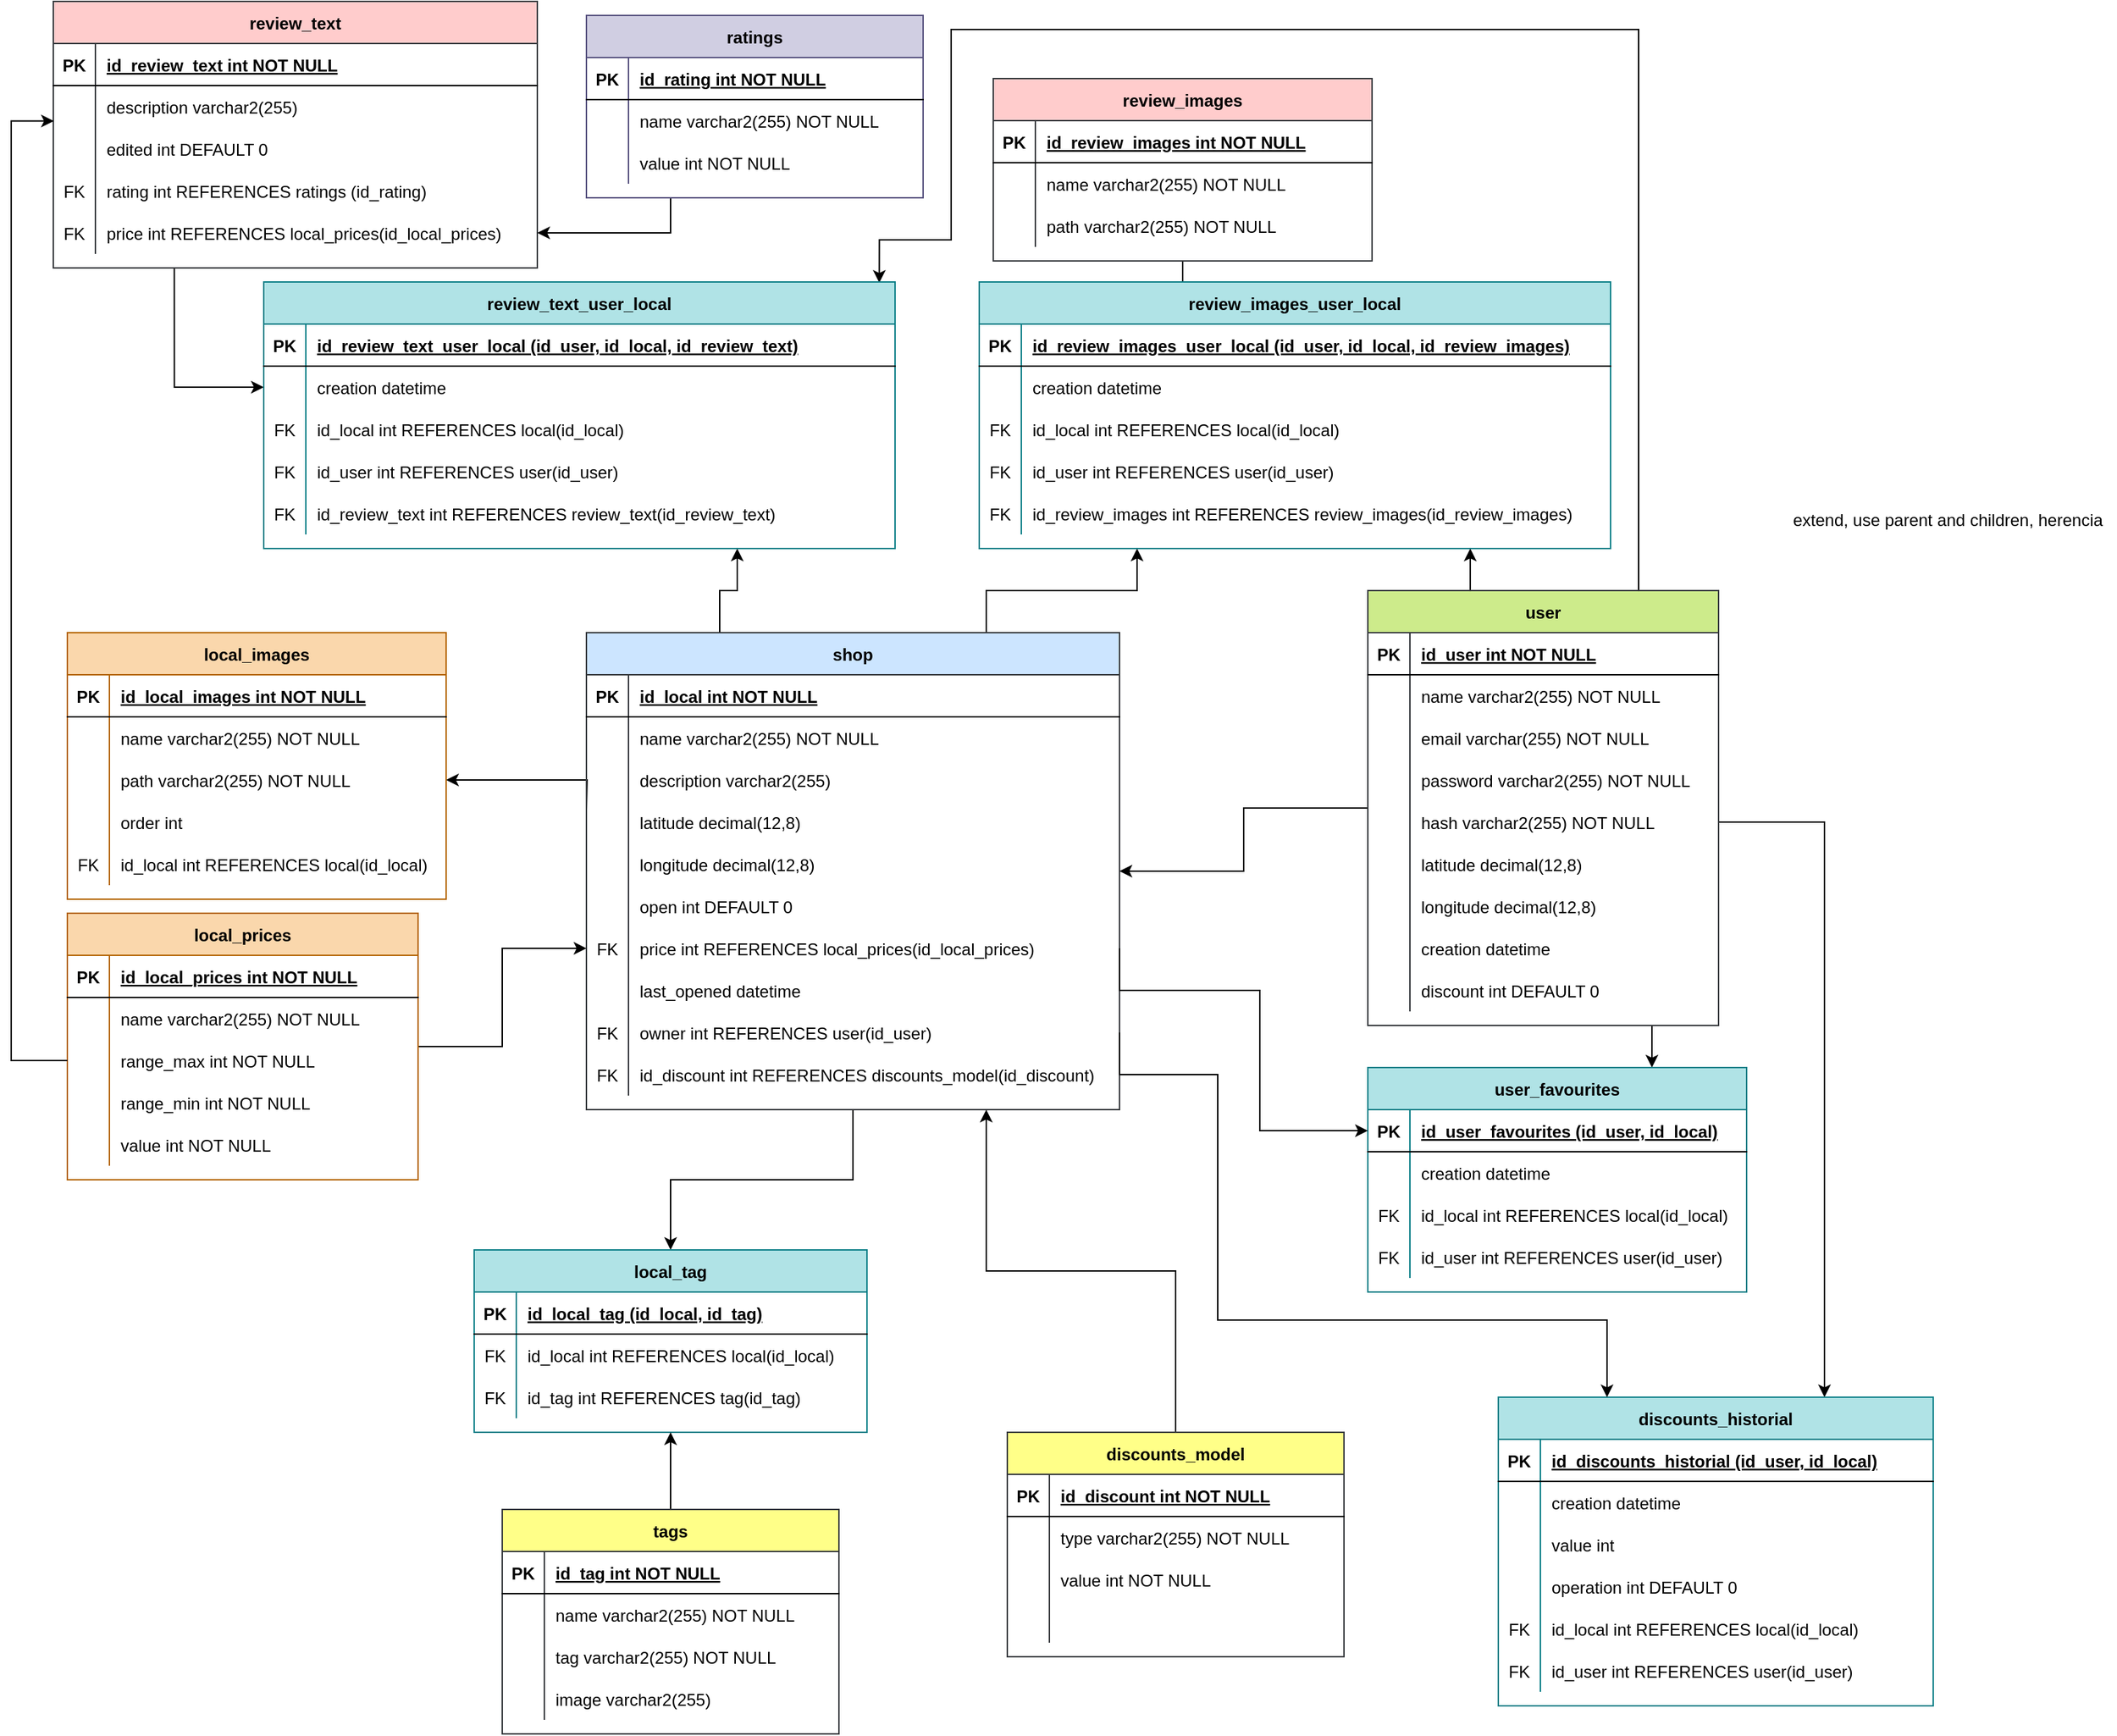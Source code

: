 <mxfile version="19.0.1" type="device"><diagram id="IiHLSa6UOJbumSHnNk57" name="Page-1"><mxGraphModel dx="2686" dy="2145" grid="1" gridSize="10" guides="1" tooltips="1" connect="1" arrows="1" fold="1" page="1" pageScale="1" pageWidth="827" pageHeight="1169" math="0" shadow="0"><root><mxCell id="0"/><mxCell id="1" parent="0"/><mxCell id="D7CkEMpnxGTnRb4Byi0N-179" style="edgeStyle=orthogonalEdgeStyle;rounded=0;orthogonalLoop=1;jettySize=auto;html=1;exitX=0.5;exitY=1;exitDx=0;exitDy=0;" edge="1" parent="1" source="D7CkEMpnxGTnRb4Byi0N-6" target="D7CkEMpnxGTnRb4Byi0N-35"><mxGeometry relative="1" as="geometry"><mxPoint x="135.059" y="460" as="sourcePoint"/></mxGeometry></mxCell><mxCell id="D7CkEMpnxGTnRb4Byi0N-220" style="edgeStyle=orthogonalEdgeStyle;rounded=0;orthogonalLoop=1;jettySize=auto;html=1;entryX=1;entryY=0.5;entryDx=0;entryDy=0;exitX=0;exitY=0.21;exitDx=0;exitDy=0;exitPerimeter=0;" edge="1" parent="1" target="D7CkEMpnxGTnRb4Byi0N-211"><mxGeometry relative="1" as="geometry"><mxPoint x="20" y="166.3" as="sourcePoint"/></mxGeometry></mxCell><mxCell id="D7CkEMpnxGTnRb4Byi0N-266" style="edgeStyle=orthogonalEdgeStyle;rounded=0;orthogonalLoop=1;jettySize=auto;html=1;exitX=0.75;exitY=0;exitDx=0;exitDy=0;entryX=0.25;entryY=1;entryDx=0;entryDy=0;" edge="1" parent="1" source="D7CkEMpnxGTnRb4Byi0N-6" target="D7CkEMpnxGTnRb4Byi0N-248"><mxGeometry relative="1" as="geometry"/></mxCell><mxCell id="D7CkEMpnxGTnRb4Byi0N-296" style="edgeStyle=orthogonalEdgeStyle;rounded=0;orthogonalLoop=1;jettySize=auto;html=1;exitX=0.25;exitY=0;exitDx=0;exitDy=0;entryX=0.75;entryY=1;entryDx=0;entryDy=0;" edge="1" parent="1" source="D7CkEMpnxGTnRb4Byi0N-6" target="D7CkEMpnxGTnRb4Byi0N-276"><mxGeometry relative="1" as="geometry"/></mxCell><mxCell id="D7CkEMpnxGTnRb4Byi0N-6" value="shop" style="shape=table;startSize=30;container=1;collapsible=1;childLayout=tableLayout;fixedRows=1;rowLines=0;fontStyle=1;align=center;resizeLast=1;fillColor=#cce5ff;strokeColor=#36393d;" vertex="1" parent="1"><mxGeometry x="20" y="40" width="380" height="340" as="geometry"/></mxCell><mxCell id="D7CkEMpnxGTnRb4Byi0N-7" value="" style="shape=tableRow;horizontal=0;startSize=0;swimlaneHead=0;swimlaneBody=0;fillColor=none;collapsible=0;dropTarget=0;points=[[0,0.5],[1,0.5]];portConstraint=eastwest;top=0;left=0;right=0;bottom=1;" vertex="1" parent="D7CkEMpnxGTnRb4Byi0N-6"><mxGeometry y="30" width="380" height="30" as="geometry"/></mxCell><mxCell id="D7CkEMpnxGTnRb4Byi0N-8" value="PK" style="shape=partialRectangle;overflow=hidden;connectable=0;fillColor=none;top=0;left=0;bottom=0;right=0;fontStyle=1;" vertex="1" parent="D7CkEMpnxGTnRb4Byi0N-7"><mxGeometry width="30" height="30" as="geometry"><mxRectangle width="30" height="30" as="alternateBounds"/></mxGeometry></mxCell><mxCell id="D7CkEMpnxGTnRb4Byi0N-9" value="id_local int NOT NULL " style="shape=partialRectangle;overflow=hidden;connectable=0;fillColor=none;align=left;top=0;left=0;bottom=0;right=0;spacingLeft=6;fontStyle=5;" vertex="1" parent="D7CkEMpnxGTnRb4Byi0N-7"><mxGeometry x="30" width="350" height="30" as="geometry"><mxRectangle width="350" height="30" as="alternateBounds"/></mxGeometry></mxCell><mxCell id="D7CkEMpnxGTnRb4Byi0N-10" value="" style="shape=tableRow;horizontal=0;startSize=0;swimlaneHead=0;swimlaneBody=0;fillColor=none;collapsible=0;dropTarget=0;points=[[0,0.5],[1,0.5]];portConstraint=eastwest;top=0;left=0;right=0;bottom=0;" vertex="1" parent="D7CkEMpnxGTnRb4Byi0N-6"><mxGeometry y="60" width="380" height="30" as="geometry"/></mxCell><mxCell id="D7CkEMpnxGTnRb4Byi0N-11" value="" style="shape=partialRectangle;overflow=hidden;connectable=0;fillColor=none;top=0;left=0;bottom=0;right=0;" vertex="1" parent="D7CkEMpnxGTnRb4Byi0N-10"><mxGeometry width="30" height="30" as="geometry"><mxRectangle width="30" height="30" as="alternateBounds"/></mxGeometry></mxCell><mxCell id="D7CkEMpnxGTnRb4Byi0N-12" value="name varchar2(255) NOT NULL" style="shape=partialRectangle;overflow=hidden;connectable=0;fillColor=none;align=left;top=0;left=0;bottom=0;right=0;spacingLeft=6;" vertex="1" parent="D7CkEMpnxGTnRb4Byi0N-10"><mxGeometry x="30" width="350" height="30" as="geometry"><mxRectangle width="350" height="30" as="alternateBounds"/></mxGeometry></mxCell><mxCell id="D7CkEMpnxGTnRb4Byi0N-13" value="" style="shape=tableRow;horizontal=0;startSize=0;swimlaneHead=0;swimlaneBody=0;fillColor=none;collapsible=0;dropTarget=0;points=[[0,0.5],[1,0.5]];portConstraint=eastwest;top=0;left=0;right=0;bottom=0;" vertex="1" parent="D7CkEMpnxGTnRb4Byi0N-6"><mxGeometry y="90" width="380" height="30" as="geometry"/></mxCell><mxCell id="D7CkEMpnxGTnRb4Byi0N-14" value="" style="shape=partialRectangle;overflow=hidden;connectable=0;fillColor=none;top=0;left=0;bottom=0;right=0;" vertex="1" parent="D7CkEMpnxGTnRb4Byi0N-13"><mxGeometry width="30" height="30" as="geometry"><mxRectangle width="30" height="30" as="alternateBounds"/></mxGeometry></mxCell><mxCell id="D7CkEMpnxGTnRb4Byi0N-15" value="description varchar2(255)" style="shape=partialRectangle;overflow=hidden;connectable=0;fillColor=none;align=left;top=0;left=0;bottom=0;right=0;spacingLeft=6;" vertex="1" parent="D7CkEMpnxGTnRb4Byi0N-13"><mxGeometry x="30" width="350" height="30" as="geometry"><mxRectangle width="350" height="30" as="alternateBounds"/></mxGeometry></mxCell><mxCell id="D7CkEMpnxGTnRb4Byi0N-76" style="shape=tableRow;horizontal=0;startSize=0;swimlaneHead=0;swimlaneBody=0;fillColor=none;collapsible=0;dropTarget=0;points=[[0,0.5],[1,0.5]];portConstraint=eastwest;top=0;left=0;right=0;bottom=0;" vertex="1" parent="D7CkEMpnxGTnRb4Byi0N-6"><mxGeometry y="120" width="380" height="30" as="geometry"/></mxCell><mxCell id="D7CkEMpnxGTnRb4Byi0N-77" style="shape=partialRectangle;overflow=hidden;connectable=0;fillColor=none;top=0;left=0;bottom=0;right=0;" vertex="1" parent="D7CkEMpnxGTnRb4Byi0N-76"><mxGeometry width="30" height="30" as="geometry"><mxRectangle width="30" height="30" as="alternateBounds"/></mxGeometry></mxCell><mxCell id="D7CkEMpnxGTnRb4Byi0N-78" value="latitude decimal(12,8)" style="shape=partialRectangle;overflow=hidden;connectable=0;fillColor=none;align=left;top=0;left=0;bottom=0;right=0;spacingLeft=6;" vertex="1" parent="D7CkEMpnxGTnRb4Byi0N-76"><mxGeometry x="30" width="350" height="30" as="geometry"><mxRectangle width="350" height="30" as="alternateBounds"/></mxGeometry></mxCell><mxCell id="D7CkEMpnxGTnRb4Byi0N-79" style="shape=tableRow;horizontal=0;startSize=0;swimlaneHead=0;swimlaneBody=0;fillColor=none;collapsible=0;dropTarget=0;points=[[0,0.5],[1,0.5]];portConstraint=eastwest;top=0;left=0;right=0;bottom=0;" vertex="1" parent="D7CkEMpnxGTnRb4Byi0N-6"><mxGeometry y="150" width="380" height="30" as="geometry"/></mxCell><mxCell id="D7CkEMpnxGTnRb4Byi0N-80" style="shape=partialRectangle;overflow=hidden;connectable=0;fillColor=none;top=0;left=0;bottom=0;right=0;" vertex="1" parent="D7CkEMpnxGTnRb4Byi0N-79"><mxGeometry width="30" height="30" as="geometry"><mxRectangle width="30" height="30" as="alternateBounds"/></mxGeometry></mxCell><mxCell id="D7CkEMpnxGTnRb4Byi0N-81" value="longitude decimal(12,8)" style="shape=partialRectangle;overflow=hidden;connectable=0;fillColor=none;align=left;top=0;left=0;bottom=0;right=0;spacingLeft=6;" vertex="1" parent="D7CkEMpnxGTnRb4Byi0N-79"><mxGeometry x="30" width="350" height="30" as="geometry"><mxRectangle width="350" height="30" as="alternateBounds"/></mxGeometry></mxCell><mxCell id="D7CkEMpnxGTnRb4Byi0N-82" style="shape=tableRow;horizontal=0;startSize=0;swimlaneHead=0;swimlaneBody=0;fillColor=none;collapsible=0;dropTarget=0;points=[[0,0.5],[1,0.5]];portConstraint=eastwest;top=0;left=0;right=0;bottom=0;" vertex="1" parent="D7CkEMpnxGTnRb4Byi0N-6"><mxGeometry y="180" width="380" height="30" as="geometry"/></mxCell><mxCell id="D7CkEMpnxGTnRb4Byi0N-83" style="shape=partialRectangle;overflow=hidden;connectable=0;fillColor=none;top=0;left=0;bottom=0;right=0;" vertex="1" parent="D7CkEMpnxGTnRb4Byi0N-82"><mxGeometry width="30" height="30" as="geometry"><mxRectangle width="30" height="30" as="alternateBounds"/></mxGeometry></mxCell><mxCell id="D7CkEMpnxGTnRb4Byi0N-84" value="open int DEFAULT 0" style="shape=partialRectangle;overflow=hidden;connectable=0;fillColor=none;align=left;top=0;left=0;bottom=0;right=0;spacingLeft=6;" vertex="1" parent="D7CkEMpnxGTnRb4Byi0N-82"><mxGeometry x="30" width="350" height="30" as="geometry"><mxRectangle width="350" height="30" as="alternateBounds"/></mxGeometry></mxCell><mxCell id="D7CkEMpnxGTnRb4Byi0N-85" style="shape=tableRow;horizontal=0;startSize=0;swimlaneHead=0;swimlaneBody=0;fillColor=none;collapsible=0;dropTarget=0;points=[[0,0.5],[1,0.5]];portConstraint=eastwest;top=0;left=0;right=0;bottom=0;" vertex="1" parent="D7CkEMpnxGTnRb4Byi0N-6"><mxGeometry y="210" width="380" height="30" as="geometry"/></mxCell><mxCell id="D7CkEMpnxGTnRb4Byi0N-86" value="FK" style="shape=partialRectangle;overflow=hidden;connectable=0;fillColor=none;top=0;left=0;bottom=0;right=0;" vertex="1" parent="D7CkEMpnxGTnRb4Byi0N-85"><mxGeometry width="30" height="30" as="geometry"><mxRectangle width="30" height="30" as="alternateBounds"/></mxGeometry></mxCell><mxCell id="D7CkEMpnxGTnRb4Byi0N-87" value="price int REFERENCES local_prices(id_local_prices)" style="shape=partialRectangle;overflow=hidden;connectable=0;fillColor=none;align=left;top=0;left=0;bottom=0;right=0;spacingLeft=6;" vertex="1" parent="D7CkEMpnxGTnRb4Byi0N-85"><mxGeometry x="30" width="350" height="30" as="geometry"><mxRectangle width="350" height="30" as="alternateBounds"/></mxGeometry></mxCell><mxCell id="D7CkEMpnxGTnRb4Byi0N-182" style="shape=tableRow;horizontal=0;startSize=0;swimlaneHead=0;swimlaneBody=0;fillColor=none;collapsible=0;dropTarget=0;points=[[0,0.5],[1,0.5]];portConstraint=eastwest;top=0;left=0;right=0;bottom=0;" vertex="1" parent="D7CkEMpnxGTnRb4Byi0N-6"><mxGeometry y="240" width="380" height="30" as="geometry"/></mxCell><mxCell id="D7CkEMpnxGTnRb4Byi0N-183" style="shape=partialRectangle;overflow=hidden;connectable=0;fillColor=none;top=0;left=0;bottom=0;right=0;" vertex="1" parent="D7CkEMpnxGTnRb4Byi0N-182"><mxGeometry width="30" height="30" as="geometry"><mxRectangle width="30" height="30" as="alternateBounds"/></mxGeometry></mxCell><mxCell id="D7CkEMpnxGTnRb4Byi0N-184" value="last_opened datetime" style="shape=partialRectangle;overflow=hidden;connectable=0;fillColor=none;align=left;top=0;left=0;bottom=0;right=0;spacingLeft=6;" vertex="1" parent="D7CkEMpnxGTnRb4Byi0N-182"><mxGeometry x="30" width="350" height="30" as="geometry"><mxRectangle width="350" height="30" as="alternateBounds"/></mxGeometry></mxCell><mxCell id="D7CkEMpnxGTnRb4Byi0N-88" style="shape=tableRow;horizontal=0;startSize=0;swimlaneHead=0;swimlaneBody=0;fillColor=none;collapsible=0;dropTarget=0;points=[[0,0.5],[1,0.5]];portConstraint=eastwest;top=0;left=0;right=0;bottom=0;" vertex="1" parent="D7CkEMpnxGTnRb4Byi0N-6"><mxGeometry y="270" width="380" height="30" as="geometry"/></mxCell><mxCell id="D7CkEMpnxGTnRb4Byi0N-89" value="FK" style="shape=partialRectangle;overflow=hidden;connectable=0;fillColor=none;top=0;left=0;bottom=0;right=0;" vertex="1" parent="D7CkEMpnxGTnRb4Byi0N-88"><mxGeometry width="30" height="30" as="geometry"><mxRectangle width="30" height="30" as="alternateBounds"/></mxGeometry></mxCell><mxCell id="D7CkEMpnxGTnRb4Byi0N-90" value="owner int REFERENCES user(id_user)" style="shape=partialRectangle;overflow=hidden;connectable=0;fillColor=none;align=left;top=0;left=0;bottom=0;right=0;spacingLeft=6;" vertex="1" parent="D7CkEMpnxGTnRb4Byi0N-88"><mxGeometry x="30" width="350" height="30" as="geometry"><mxRectangle width="350" height="30" as="alternateBounds"/></mxGeometry></mxCell><mxCell id="D7CkEMpnxGTnRb4Byi0N-320" style="shape=tableRow;horizontal=0;startSize=0;swimlaneHead=0;swimlaneBody=0;fillColor=none;collapsible=0;dropTarget=0;points=[[0,0.5],[1,0.5]];portConstraint=eastwest;top=0;left=0;right=0;bottom=0;" vertex="1" parent="D7CkEMpnxGTnRb4Byi0N-6"><mxGeometry y="300" width="380" height="30" as="geometry"/></mxCell><mxCell id="D7CkEMpnxGTnRb4Byi0N-321" value="FK" style="shape=partialRectangle;overflow=hidden;connectable=0;fillColor=none;top=0;left=0;bottom=0;right=0;" vertex="1" parent="D7CkEMpnxGTnRb4Byi0N-320"><mxGeometry width="30" height="30" as="geometry"><mxRectangle width="30" height="30" as="alternateBounds"/></mxGeometry></mxCell><mxCell id="D7CkEMpnxGTnRb4Byi0N-322" value="id_discount int REFERENCES discounts_model(id_discount)" style="shape=partialRectangle;overflow=hidden;connectable=0;fillColor=none;align=left;top=0;left=0;bottom=0;right=0;spacingLeft=6;" vertex="1" parent="D7CkEMpnxGTnRb4Byi0N-320"><mxGeometry x="30" width="350" height="30" as="geometry"><mxRectangle width="350" height="30" as="alternateBounds"/></mxGeometry></mxCell><mxCell id="D7CkEMpnxGTnRb4Byi0N-178" style="edgeStyle=orthogonalEdgeStyle;rounded=0;orthogonalLoop=1;jettySize=auto;html=1;" edge="1" parent="1" source="D7CkEMpnxGTnRb4Byi0N-16" target="D7CkEMpnxGTnRb4Byi0N-6"><mxGeometry relative="1" as="geometry"/></mxCell><mxCell id="D7CkEMpnxGTnRb4Byi0N-180" style="edgeStyle=orthogonalEdgeStyle;rounded=0;orthogonalLoop=1;jettySize=auto;html=1;exitX=0.75;exitY=1;exitDx=0;exitDy=0;entryX=0.75;entryY=0;entryDx=0;entryDy=0;" edge="1" parent="1" source="D7CkEMpnxGTnRb4Byi0N-16" target="D7CkEMpnxGTnRb4Byi0N-145"><mxGeometry relative="1" as="geometry"/></mxCell><mxCell id="D7CkEMpnxGTnRb4Byi0N-294" style="edgeStyle=orthogonalEdgeStyle;rounded=0;orthogonalLoop=1;jettySize=auto;html=1;exitX=0.25;exitY=0;exitDx=0;exitDy=0;" edge="1" parent="1" source="D7CkEMpnxGTnRb4Byi0N-16"><mxGeometry relative="1" as="geometry"><mxPoint x="650" y="-20" as="targetPoint"/></mxGeometry></mxCell><mxCell id="D7CkEMpnxGTnRb4Byi0N-297" style="edgeStyle=orthogonalEdgeStyle;rounded=0;orthogonalLoop=1;jettySize=auto;html=1;entryX=0.975;entryY=0.003;entryDx=0;entryDy=0;entryPerimeter=0;exitX=0.75;exitY=0;exitDx=0;exitDy=0;" edge="1" parent="1" source="D7CkEMpnxGTnRb4Byi0N-16" target="D7CkEMpnxGTnRb4Byi0N-276"><mxGeometry relative="1" as="geometry"><mxPoint x="770" y="-20" as="sourcePoint"/><Array as="points"><mxPoint x="770" y="10"/><mxPoint x="770" y="-390"/><mxPoint x="280" y="-390"/><mxPoint x="280" y="-240"/><mxPoint x="229" y="-240"/></Array></mxGeometry></mxCell><mxCell id="D7CkEMpnxGTnRb4Byi0N-343" style="edgeStyle=orthogonalEdgeStyle;rounded=0;orthogonalLoop=1;jettySize=auto;html=1;entryX=0.75;entryY=0;entryDx=0;entryDy=0;exitX=1;exitY=0.5;exitDx=0;exitDy=0;" edge="1" parent="1" source="D7CkEMpnxGTnRb4Byi0N-29" target="D7CkEMpnxGTnRb4Byi0N-323"><mxGeometry relative="1" as="geometry"><mxPoint x="940" y="570" as="targetPoint"/></mxGeometry></mxCell><mxCell id="D7CkEMpnxGTnRb4Byi0N-16" value="user" style="shape=table;startSize=30;container=1;collapsible=1;childLayout=tableLayout;fixedRows=1;rowLines=0;fontStyle=1;align=center;resizeLast=1;fillColor=#cdeb8b;strokeColor=#36393d;" vertex="1" parent="1"><mxGeometry x="577" y="10" width="250" height="310" as="geometry"/></mxCell><mxCell id="D7CkEMpnxGTnRb4Byi0N-17" value="" style="shape=tableRow;horizontal=0;startSize=0;swimlaneHead=0;swimlaneBody=0;fillColor=none;collapsible=0;dropTarget=0;points=[[0,0.5],[1,0.5]];portConstraint=eastwest;top=0;left=0;right=0;bottom=1;" vertex="1" parent="D7CkEMpnxGTnRb4Byi0N-16"><mxGeometry y="30" width="250" height="30" as="geometry"/></mxCell><mxCell id="D7CkEMpnxGTnRb4Byi0N-18" value="PK" style="shape=partialRectangle;overflow=hidden;connectable=0;fillColor=none;top=0;left=0;bottom=0;right=0;fontStyle=1;" vertex="1" parent="D7CkEMpnxGTnRb4Byi0N-17"><mxGeometry width="30" height="30" as="geometry"><mxRectangle width="30" height="30" as="alternateBounds"/></mxGeometry></mxCell><mxCell id="D7CkEMpnxGTnRb4Byi0N-19" value="id_user int NOT NULL " style="shape=partialRectangle;overflow=hidden;connectable=0;fillColor=none;align=left;top=0;left=0;bottom=0;right=0;spacingLeft=6;fontStyle=5;" vertex="1" parent="D7CkEMpnxGTnRb4Byi0N-17"><mxGeometry x="30" width="220" height="30" as="geometry"><mxRectangle width="220" height="30" as="alternateBounds"/></mxGeometry></mxCell><mxCell id="D7CkEMpnxGTnRb4Byi0N-20" value="" style="shape=tableRow;horizontal=0;startSize=0;swimlaneHead=0;swimlaneBody=0;fillColor=none;collapsible=0;dropTarget=0;points=[[0,0.5],[1,0.5]];portConstraint=eastwest;top=0;left=0;right=0;bottom=0;" vertex="1" parent="D7CkEMpnxGTnRb4Byi0N-16"><mxGeometry y="60" width="250" height="30" as="geometry"/></mxCell><mxCell id="D7CkEMpnxGTnRb4Byi0N-21" value="" style="shape=partialRectangle;overflow=hidden;connectable=0;fillColor=none;top=0;left=0;bottom=0;right=0;" vertex="1" parent="D7CkEMpnxGTnRb4Byi0N-20"><mxGeometry width="30" height="30" as="geometry"><mxRectangle width="30" height="30" as="alternateBounds"/></mxGeometry></mxCell><mxCell id="D7CkEMpnxGTnRb4Byi0N-22" value="name varchar2(255) NOT NULL" style="shape=partialRectangle;overflow=hidden;connectable=0;fillColor=none;align=left;top=0;left=0;bottom=0;right=0;spacingLeft=6;" vertex="1" parent="D7CkEMpnxGTnRb4Byi0N-20"><mxGeometry x="30" width="220" height="30" as="geometry"><mxRectangle width="220" height="30" as="alternateBounds"/></mxGeometry></mxCell><mxCell id="D7CkEMpnxGTnRb4Byi0N-23" value="" style="shape=tableRow;horizontal=0;startSize=0;swimlaneHead=0;swimlaneBody=0;fillColor=none;collapsible=0;dropTarget=0;points=[[0,0.5],[1,0.5]];portConstraint=eastwest;top=0;left=0;right=0;bottom=0;" vertex="1" parent="D7CkEMpnxGTnRb4Byi0N-16"><mxGeometry y="90" width="250" height="30" as="geometry"/></mxCell><mxCell id="D7CkEMpnxGTnRb4Byi0N-24" value="" style="shape=partialRectangle;overflow=hidden;connectable=0;fillColor=none;top=0;left=0;bottom=0;right=0;" vertex="1" parent="D7CkEMpnxGTnRb4Byi0N-23"><mxGeometry width="30" height="30" as="geometry"><mxRectangle width="30" height="30" as="alternateBounds"/></mxGeometry></mxCell><mxCell id="D7CkEMpnxGTnRb4Byi0N-25" value="email varchar(255) NOT NULL" style="shape=partialRectangle;overflow=hidden;connectable=0;fillColor=none;align=left;top=0;left=0;bottom=0;right=0;spacingLeft=6;" vertex="1" parent="D7CkEMpnxGTnRb4Byi0N-23"><mxGeometry x="30" width="220" height="30" as="geometry"><mxRectangle width="220" height="30" as="alternateBounds"/></mxGeometry></mxCell><mxCell id="D7CkEMpnxGTnRb4Byi0N-26" value="" style="shape=tableRow;horizontal=0;startSize=0;swimlaneHead=0;swimlaneBody=0;fillColor=none;collapsible=0;dropTarget=0;points=[[0,0.5],[1,0.5]];portConstraint=eastwest;top=0;left=0;right=0;bottom=0;" vertex="1" parent="D7CkEMpnxGTnRb4Byi0N-16"><mxGeometry y="120" width="250" height="30" as="geometry"/></mxCell><mxCell id="D7CkEMpnxGTnRb4Byi0N-27" value="" style="shape=partialRectangle;overflow=hidden;connectable=0;fillColor=none;top=0;left=0;bottom=0;right=0;" vertex="1" parent="D7CkEMpnxGTnRb4Byi0N-26"><mxGeometry width="30" height="30" as="geometry"><mxRectangle width="30" height="30" as="alternateBounds"/></mxGeometry></mxCell><mxCell id="D7CkEMpnxGTnRb4Byi0N-28" value="password varchar2(255) NOT NULL" style="shape=partialRectangle;overflow=hidden;connectable=0;fillColor=none;align=left;top=0;left=0;bottom=0;right=0;spacingLeft=6;" vertex="1" parent="D7CkEMpnxGTnRb4Byi0N-26"><mxGeometry x="30" width="220" height="30" as="geometry"><mxRectangle width="220" height="30" as="alternateBounds"/></mxGeometry></mxCell><mxCell id="D7CkEMpnxGTnRb4Byi0N-29" value="" style="shape=tableRow;horizontal=0;startSize=0;swimlaneHead=0;swimlaneBody=0;fillColor=none;collapsible=0;dropTarget=0;points=[[0,0.5],[1,0.5]];portConstraint=eastwest;top=0;left=0;right=0;bottom=0;" vertex="1" parent="D7CkEMpnxGTnRb4Byi0N-16"><mxGeometry y="150" width="250" height="30" as="geometry"/></mxCell><mxCell id="D7CkEMpnxGTnRb4Byi0N-30" value="" style="shape=partialRectangle;overflow=hidden;connectable=0;fillColor=none;top=0;left=0;bottom=0;right=0;" vertex="1" parent="D7CkEMpnxGTnRb4Byi0N-29"><mxGeometry width="30" height="30" as="geometry"><mxRectangle width="30" height="30" as="alternateBounds"/></mxGeometry></mxCell><mxCell id="D7CkEMpnxGTnRb4Byi0N-31" value="hash varchar2(255) NOT NULL" style="shape=partialRectangle;overflow=hidden;connectable=0;fillColor=none;align=left;top=0;left=0;bottom=0;right=0;spacingLeft=6;" vertex="1" parent="D7CkEMpnxGTnRb4Byi0N-29"><mxGeometry x="30" width="220" height="30" as="geometry"><mxRectangle width="220" height="30" as="alternateBounds"/></mxGeometry></mxCell><mxCell id="D7CkEMpnxGTnRb4Byi0N-32" value="" style="shape=tableRow;horizontal=0;startSize=0;swimlaneHead=0;swimlaneBody=0;fillColor=none;collapsible=0;dropTarget=0;points=[[0,0.5],[1,0.5]];portConstraint=eastwest;top=0;left=0;right=0;bottom=0;" vertex="1" parent="D7CkEMpnxGTnRb4Byi0N-16"><mxGeometry y="180" width="250" height="30" as="geometry"/></mxCell><mxCell id="D7CkEMpnxGTnRb4Byi0N-33" value="" style="shape=partialRectangle;overflow=hidden;connectable=0;fillColor=none;top=0;left=0;bottom=0;right=0;" vertex="1" parent="D7CkEMpnxGTnRb4Byi0N-32"><mxGeometry width="30" height="30" as="geometry"><mxRectangle width="30" height="30" as="alternateBounds"/></mxGeometry></mxCell><mxCell id="D7CkEMpnxGTnRb4Byi0N-34" value="latitude decimal(12,8)" style="shape=partialRectangle;overflow=hidden;connectable=0;fillColor=none;align=left;top=0;left=0;bottom=0;right=0;spacingLeft=6;" vertex="1" parent="D7CkEMpnxGTnRb4Byi0N-32"><mxGeometry x="30" width="220" height="30" as="geometry"><mxRectangle width="220" height="30" as="alternateBounds"/></mxGeometry></mxCell><mxCell id="D7CkEMpnxGTnRb4Byi0N-112" style="shape=tableRow;horizontal=0;startSize=0;swimlaneHead=0;swimlaneBody=0;fillColor=none;collapsible=0;dropTarget=0;points=[[0,0.5],[1,0.5]];portConstraint=eastwest;top=0;left=0;right=0;bottom=0;" vertex="1" parent="D7CkEMpnxGTnRb4Byi0N-16"><mxGeometry y="210" width="250" height="30" as="geometry"/></mxCell><mxCell id="D7CkEMpnxGTnRb4Byi0N-113" style="shape=partialRectangle;overflow=hidden;connectable=0;fillColor=none;top=0;left=0;bottom=0;right=0;" vertex="1" parent="D7CkEMpnxGTnRb4Byi0N-112"><mxGeometry width="30" height="30" as="geometry"><mxRectangle width="30" height="30" as="alternateBounds"/></mxGeometry></mxCell><mxCell id="D7CkEMpnxGTnRb4Byi0N-114" value="longitude decimal(12,8)" style="shape=partialRectangle;overflow=hidden;connectable=0;fillColor=none;align=left;top=0;left=0;bottom=0;right=0;spacingLeft=6;" vertex="1" parent="D7CkEMpnxGTnRb4Byi0N-112"><mxGeometry x="30" width="220" height="30" as="geometry"><mxRectangle width="220" height="30" as="alternateBounds"/></mxGeometry></mxCell><mxCell id="D7CkEMpnxGTnRb4Byi0N-115" style="shape=tableRow;horizontal=0;startSize=0;swimlaneHead=0;swimlaneBody=0;fillColor=none;collapsible=0;dropTarget=0;points=[[0,0.5],[1,0.5]];portConstraint=eastwest;top=0;left=0;right=0;bottom=0;" vertex="1" parent="D7CkEMpnxGTnRb4Byi0N-16"><mxGeometry y="240" width="250" height="30" as="geometry"/></mxCell><mxCell id="D7CkEMpnxGTnRb4Byi0N-116" style="shape=partialRectangle;overflow=hidden;connectable=0;fillColor=none;top=0;left=0;bottom=0;right=0;" vertex="1" parent="D7CkEMpnxGTnRb4Byi0N-115"><mxGeometry width="30" height="30" as="geometry"><mxRectangle width="30" height="30" as="alternateBounds"/></mxGeometry></mxCell><mxCell id="D7CkEMpnxGTnRb4Byi0N-117" value="creation datetime" style="shape=partialRectangle;overflow=hidden;connectable=0;fillColor=none;align=left;top=0;left=0;bottom=0;right=0;spacingLeft=6;" vertex="1" parent="D7CkEMpnxGTnRb4Byi0N-115"><mxGeometry x="30" width="220" height="30" as="geometry"><mxRectangle width="220" height="30" as="alternateBounds"/></mxGeometry></mxCell><mxCell id="D7CkEMpnxGTnRb4Byi0N-315" style="shape=tableRow;horizontal=0;startSize=0;swimlaneHead=0;swimlaneBody=0;fillColor=none;collapsible=0;dropTarget=0;points=[[0,0.5],[1,0.5]];portConstraint=eastwest;top=0;left=0;right=0;bottom=0;" vertex="1" parent="D7CkEMpnxGTnRb4Byi0N-16"><mxGeometry y="270" width="250" height="30" as="geometry"/></mxCell><mxCell id="D7CkEMpnxGTnRb4Byi0N-316" style="shape=partialRectangle;overflow=hidden;connectable=0;fillColor=none;top=0;left=0;bottom=0;right=0;" vertex="1" parent="D7CkEMpnxGTnRb4Byi0N-315"><mxGeometry width="30" height="30" as="geometry"><mxRectangle width="30" height="30" as="alternateBounds"/></mxGeometry></mxCell><mxCell id="D7CkEMpnxGTnRb4Byi0N-317" value="discount int DEFAULT 0" style="shape=partialRectangle;overflow=hidden;connectable=0;fillColor=none;align=left;top=0;left=0;bottom=0;right=0;spacingLeft=6;" vertex="1" parent="D7CkEMpnxGTnRb4Byi0N-315"><mxGeometry x="30" width="220" height="30" as="geometry"><mxRectangle width="220" height="30" as="alternateBounds"/></mxGeometry></mxCell><mxCell id="D7CkEMpnxGTnRb4Byi0N-35" value="local_tag" style="shape=table;startSize=30;container=1;collapsible=1;childLayout=tableLayout;fixedRows=1;rowLines=0;fontStyle=1;align=center;resizeLast=1;fillColor=#b0e3e6;strokeColor=#0e8088;swimlaneHead=1;" vertex="1" parent="1"><mxGeometry x="-60" y="480" width="280" height="130" as="geometry"/></mxCell><mxCell id="D7CkEMpnxGTnRb4Byi0N-106" style="shape=tableRow;horizontal=0;startSize=0;swimlaneHead=0;swimlaneBody=0;fillColor=none;collapsible=0;dropTarget=0;points=[[0,0.5],[1,0.5]];portConstraint=eastwest;top=0;left=0;right=0;bottom=1;" vertex="1" parent="D7CkEMpnxGTnRb4Byi0N-35"><mxGeometry y="30" width="280" height="30" as="geometry"/></mxCell><mxCell id="D7CkEMpnxGTnRb4Byi0N-107" value="PK" style="shape=partialRectangle;overflow=hidden;connectable=0;fillColor=none;top=0;left=0;bottom=0;right=0;fontStyle=1;" vertex="1" parent="D7CkEMpnxGTnRb4Byi0N-106"><mxGeometry width="30" height="30" as="geometry"><mxRectangle width="30" height="30" as="alternateBounds"/></mxGeometry></mxCell><mxCell id="D7CkEMpnxGTnRb4Byi0N-108" value="id_local_tag (id_local, id_tag)" style="shape=partialRectangle;overflow=hidden;connectable=0;fillColor=none;align=left;top=0;left=0;bottom=0;right=0;spacingLeft=6;fontStyle=5;" vertex="1" parent="D7CkEMpnxGTnRb4Byi0N-106"><mxGeometry x="30" width="250" height="30" as="geometry"><mxRectangle width="250" height="30" as="alternateBounds"/></mxGeometry></mxCell><mxCell id="D7CkEMpnxGTnRb4Byi0N-166" style="shape=tableRow;horizontal=0;startSize=0;swimlaneHead=0;swimlaneBody=0;fillColor=none;collapsible=0;dropTarget=0;points=[[0,0.5],[1,0.5]];portConstraint=eastwest;top=0;left=0;right=0;bottom=0;" vertex="1" parent="D7CkEMpnxGTnRb4Byi0N-35"><mxGeometry y="60" width="280" height="30" as="geometry"/></mxCell><mxCell id="D7CkEMpnxGTnRb4Byi0N-167" value="FK" style="shape=partialRectangle;overflow=hidden;connectable=0;fillColor=none;top=0;left=0;bottom=0;right=0;fontStyle=0;" vertex="1" parent="D7CkEMpnxGTnRb4Byi0N-166"><mxGeometry width="30" height="30" as="geometry"><mxRectangle width="30" height="30" as="alternateBounds"/></mxGeometry></mxCell><mxCell id="D7CkEMpnxGTnRb4Byi0N-168" value="id_local int REFERENCES local(id_local)" style="shape=partialRectangle;overflow=hidden;connectable=0;fillColor=none;align=left;top=0;left=0;bottom=0;right=0;spacingLeft=6;fontStyle=0;" vertex="1" parent="D7CkEMpnxGTnRb4Byi0N-166"><mxGeometry x="30" width="250" height="30" as="geometry"><mxRectangle width="250" height="30" as="alternateBounds"/></mxGeometry></mxCell><mxCell id="D7CkEMpnxGTnRb4Byi0N-169" style="shape=tableRow;horizontal=0;startSize=0;swimlaneHead=0;swimlaneBody=0;fillColor=none;collapsible=0;dropTarget=0;points=[[0,0.5],[1,0.5]];portConstraint=eastwest;top=0;left=0;right=0;bottom=0;" vertex="1" parent="D7CkEMpnxGTnRb4Byi0N-35"><mxGeometry y="90" width="280" height="30" as="geometry"/></mxCell><mxCell id="D7CkEMpnxGTnRb4Byi0N-170" value="FK" style="shape=partialRectangle;overflow=hidden;connectable=0;fillColor=none;top=0;left=0;bottom=0;right=0;fontStyle=0;" vertex="1" parent="D7CkEMpnxGTnRb4Byi0N-169"><mxGeometry width="30" height="30" as="geometry"><mxRectangle width="30" height="30" as="alternateBounds"/></mxGeometry></mxCell><mxCell id="D7CkEMpnxGTnRb4Byi0N-171" value="id_tag int REFERENCES tag(id_tag)" style="shape=partialRectangle;overflow=hidden;connectable=0;fillColor=none;align=left;top=0;left=0;bottom=0;right=0;spacingLeft=6;fontStyle=0;" vertex="1" parent="D7CkEMpnxGTnRb4Byi0N-169"><mxGeometry x="30" width="250" height="30" as="geometry"><mxRectangle width="250" height="30" as="alternateBounds"/></mxGeometry></mxCell><mxCell id="D7CkEMpnxGTnRb4Byi0N-110" style="edgeStyle=orthogonalEdgeStyle;rounded=0;orthogonalLoop=1;jettySize=auto;html=1;exitX=0.5;exitY=0;exitDx=0;exitDy=0;entryX=0.5;entryY=1;entryDx=0;entryDy=0;" edge="1" parent="1" source="D7CkEMpnxGTnRb4Byi0N-48" target="D7CkEMpnxGTnRb4Byi0N-35"><mxGeometry relative="1" as="geometry"/></mxCell><mxCell id="D7CkEMpnxGTnRb4Byi0N-48" value="tags" style="shape=table;startSize=30;container=1;collapsible=1;childLayout=tableLayout;fixedRows=1;rowLines=0;fontStyle=1;align=center;resizeLast=1;fillColor=#ffff88;strokeColor=#36393d;" vertex="1" parent="1"><mxGeometry x="-40" y="665" width="240" height="160" as="geometry"/></mxCell><mxCell id="D7CkEMpnxGTnRb4Byi0N-49" value="" style="shape=tableRow;horizontal=0;startSize=0;swimlaneHead=0;swimlaneBody=0;fillColor=none;collapsible=0;dropTarget=0;points=[[0,0.5],[1,0.5]];portConstraint=eastwest;top=0;left=0;right=0;bottom=1;" vertex="1" parent="D7CkEMpnxGTnRb4Byi0N-48"><mxGeometry y="30" width="240" height="30" as="geometry"/></mxCell><mxCell id="D7CkEMpnxGTnRb4Byi0N-50" value="PK" style="shape=partialRectangle;overflow=hidden;connectable=0;fillColor=none;top=0;left=0;bottom=0;right=0;fontStyle=1;" vertex="1" parent="D7CkEMpnxGTnRb4Byi0N-49"><mxGeometry width="30" height="30" as="geometry"><mxRectangle width="30" height="30" as="alternateBounds"/></mxGeometry></mxCell><mxCell id="D7CkEMpnxGTnRb4Byi0N-51" value="id_tag int NOT NULL" style="shape=partialRectangle;overflow=hidden;connectable=0;fillColor=none;align=left;top=0;left=0;bottom=0;right=0;spacingLeft=6;fontStyle=5;" vertex="1" parent="D7CkEMpnxGTnRb4Byi0N-49"><mxGeometry x="30" width="210" height="30" as="geometry"><mxRectangle width="210" height="30" as="alternateBounds"/></mxGeometry></mxCell><mxCell id="D7CkEMpnxGTnRb4Byi0N-52" value="" style="shape=tableRow;horizontal=0;startSize=0;swimlaneHead=0;swimlaneBody=0;fillColor=none;collapsible=0;dropTarget=0;points=[[0,0.5],[1,0.5]];portConstraint=eastwest;top=0;left=0;right=0;bottom=0;" vertex="1" parent="D7CkEMpnxGTnRb4Byi0N-48"><mxGeometry y="60" width="240" height="30" as="geometry"/></mxCell><mxCell id="D7CkEMpnxGTnRb4Byi0N-53" value="" style="shape=partialRectangle;overflow=hidden;connectable=0;fillColor=none;top=0;left=0;bottom=0;right=0;" vertex="1" parent="D7CkEMpnxGTnRb4Byi0N-52"><mxGeometry width="30" height="30" as="geometry"><mxRectangle width="30" height="30" as="alternateBounds"/></mxGeometry></mxCell><mxCell id="D7CkEMpnxGTnRb4Byi0N-54" value="name varchar2(255) NOT NULL" style="shape=partialRectangle;overflow=hidden;connectable=0;fillColor=none;align=left;top=0;left=0;bottom=0;right=0;spacingLeft=6;" vertex="1" parent="D7CkEMpnxGTnRb4Byi0N-52"><mxGeometry x="30" width="210" height="30" as="geometry"><mxRectangle width="210" height="30" as="alternateBounds"/></mxGeometry></mxCell><mxCell id="D7CkEMpnxGTnRb4Byi0N-55" value="" style="shape=tableRow;horizontal=0;startSize=0;swimlaneHead=0;swimlaneBody=0;fillColor=none;collapsible=0;dropTarget=0;points=[[0,0.5],[1,0.5]];portConstraint=eastwest;top=0;left=0;right=0;bottom=0;" vertex="1" parent="D7CkEMpnxGTnRb4Byi0N-48"><mxGeometry y="90" width="240" height="30" as="geometry"/></mxCell><mxCell id="D7CkEMpnxGTnRb4Byi0N-56" value="" style="shape=partialRectangle;overflow=hidden;connectable=0;fillColor=none;top=0;left=0;bottom=0;right=0;" vertex="1" parent="D7CkEMpnxGTnRb4Byi0N-55"><mxGeometry width="30" height="30" as="geometry"><mxRectangle width="30" height="30" as="alternateBounds"/></mxGeometry></mxCell><mxCell id="D7CkEMpnxGTnRb4Byi0N-57" value="tag varchar2(255) NOT NULL" style="shape=partialRectangle;overflow=hidden;connectable=0;fillColor=none;align=left;top=0;left=0;bottom=0;right=0;spacingLeft=6;" vertex="1" parent="D7CkEMpnxGTnRb4Byi0N-55"><mxGeometry x="30" width="210" height="30" as="geometry"><mxRectangle width="210" height="30" as="alternateBounds"/></mxGeometry></mxCell><mxCell id="D7CkEMpnxGTnRb4Byi0N-91" style="shape=tableRow;horizontal=0;startSize=0;swimlaneHead=0;swimlaneBody=0;fillColor=none;collapsible=0;dropTarget=0;points=[[0,0.5],[1,0.5]];portConstraint=eastwest;top=0;left=0;right=0;bottom=0;" vertex="1" parent="D7CkEMpnxGTnRb4Byi0N-48"><mxGeometry y="120" width="240" height="30" as="geometry"/></mxCell><mxCell id="D7CkEMpnxGTnRb4Byi0N-92" style="shape=partialRectangle;overflow=hidden;connectable=0;fillColor=none;top=0;left=0;bottom=0;right=0;" vertex="1" parent="D7CkEMpnxGTnRb4Byi0N-91"><mxGeometry width="30" height="30" as="geometry"><mxRectangle width="30" height="30" as="alternateBounds"/></mxGeometry></mxCell><mxCell id="D7CkEMpnxGTnRb4Byi0N-93" value="image varchar2(255)" style="shape=partialRectangle;overflow=hidden;connectable=0;fillColor=none;align=left;top=0;left=0;bottom=0;right=0;spacingLeft=6;" vertex="1" parent="D7CkEMpnxGTnRb4Byi0N-91"><mxGeometry x="30" width="210" height="30" as="geometry"><mxRectangle width="210" height="30" as="alternateBounds"/></mxGeometry></mxCell><mxCell id="D7CkEMpnxGTnRb4Byi0N-145" value="user_favourites" style="shape=table;startSize=30;container=1;collapsible=1;childLayout=tableLayout;fixedRows=1;rowLines=0;fontStyle=1;align=center;resizeLast=1;fillColor=#b0e3e6;strokeColor=#0e8088;" vertex="1" parent="1"><mxGeometry x="577" y="350" width="270" height="160" as="geometry"/></mxCell><mxCell id="D7CkEMpnxGTnRb4Byi0N-146" value="" style="shape=tableRow;horizontal=0;startSize=0;swimlaneHead=0;swimlaneBody=0;fillColor=none;collapsible=0;dropTarget=0;points=[[0,0.5],[1,0.5]];portConstraint=eastwest;top=0;left=0;right=0;bottom=1;" vertex="1" parent="D7CkEMpnxGTnRb4Byi0N-145"><mxGeometry y="30" width="270" height="30" as="geometry"/></mxCell><mxCell id="D7CkEMpnxGTnRb4Byi0N-147" value="PK" style="shape=partialRectangle;overflow=hidden;connectable=0;fillColor=none;top=0;left=0;bottom=0;right=0;fontStyle=1;" vertex="1" parent="D7CkEMpnxGTnRb4Byi0N-146"><mxGeometry width="30" height="30" as="geometry"><mxRectangle width="30" height="30" as="alternateBounds"/></mxGeometry></mxCell><mxCell id="D7CkEMpnxGTnRb4Byi0N-148" value="id_user_favourites (id_user, id_local)" style="shape=partialRectangle;overflow=hidden;connectable=0;fillColor=none;align=left;top=0;left=0;bottom=0;right=0;spacingLeft=6;fontStyle=5;" vertex="1" parent="D7CkEMpnxGTnRb4Byi0N-146"><mxGeometry x="30" width="240" height="30" as="geometry"><mxRectangle width="240" height="30" as="alternateBounds"/></mxGeometry></mxCell><mxCell id="D7CkEMpnxGTnRb4Byi0N-149" value="" style="shape=tableRow;horizontal=0;startSize=0;swimlaneHead=0;swimlaneBody=0;fillColor=none;collapsible=0;dropTarget=0;points=[[0,0.5],[1,0.5]];portConstraint=eastwest;top=0;left=0;right=0;bottom=0;" vertex="1" parent="D7CkEMpnxGTnRb4Byi0N-145"><mxGeometry y="60" width="270" height="30" as="geometry"/></mxCell><mxCell id="D7CkEMpnxGTnRb4Byi0N-150" value="" style="shape=partialRectangle;overflow=hidden;connectable=0;fillColor=none;top=0;left=0;bottom=0;right=0;" vertex="1" parent="D7CkEMpnxGTnRb4Byi0N-149"><mxGeometry width="30" height="30" as="geometry"><mxRectangle width="30" height="30" as="alternateBounds"/></mxGeometry></mxCell><mxCell id="D7CkEMpnxGTnRb4Byi0N-151" value="creation datetime" style="shape=partialRectangle;overflow=hidden;connectable=0;fillColor=none;align=left;top=0;left=0;bottom=0;right=0;spacingLeft=6;" vertex="1" parent="D7CkEMpnxGTnRb4Byi0N-149"><mxGeometry x="30" width="240" height="30" as="geometry"><mxRectangle width="240" height="30" as="alternateBounds"/></mxGeometry></mxCell><mxCell id="D7CkEMpnxGTnRb4Byi0N-152" value="" style="shape=tableRow;horizontal=0;startSize=0;swimlaneHead=0;swimlaneBody=0;fillColor=none;collapsible=0;dropTarget=0;points=[[0,0.5],[1,0.5]];portConstraint=eastwest;top=0;left=0;right=0;bottom=0;" vertex="1" parent="D7CkEMpnxGTnRb4Byi0N-145"><mxGeometry y="90" width="270" height="30" as="geometry"/></mxCell><mxCell id="D7CkEMpnxGTnRb4Byi0N-153" value="FK" style="shape=partialRectangle;overflow=hidden;connectable=0;fillColor=none;top=0;left=0;bottom=0;right=0;" vertex="1" parent="D7CkEMpnxGTnRb4Byi0N-152"><mxGeometry width="30" height="30" as="geometry"><mxRectangle width="30" height="30" as="alternateBounds"/></mxGeometry></mxCell><mxCell id="D7CkEMpnxGTnRb4Byi0N-154" value="id_local int REFERENCES local(id_local)" style="shape=partialRectangle;overflow=hidden;connectable=0;fillColor=none;align=left;top=0;left=0;bottom=0;right=0;spacingLeft=6;" vertex="1" parent="D7CkEMpnxGTnRb4Byi0N-152"><mxGeometry x="30" width="240" height="30" as="geometry"><mxRectangle width="240" height="30" as="alternateBounds"/></mxGeometry></mxCell><mxCell id="D7CkEMpnxGTnRb4Byi0N-155" style="shape=tableRow;horizontal=0;startSize=0;swimlaneHead=0;swimlaneBody=0;fillColor=none;collapsible=0;dropTarget=0;points=[[0,0.5],[1,0.5]];portConstraint=eastwest;top=0;left=0;right=0;bottom=0;" vertex="1" parent="D7CkEMpnxGTnRb4Byi0N-145"><mxGeometry y="120" width="270" height="30" as="geometry"/></mxCell><mxCell id="D7CkEMpnxGTnRb4Byi0N-156" value="FK" style="shape=partialRectangle;overflow=hidden;connectable=0;fillColor=none;top=0;left=0;bottom=0;right=0;" vertex="1" parent="D7CkEMpnxGTnRb4Byi0N-155"><mxGeometry width="30" height="30" as="geometry"><mxRectangle width="30" height="30" as="alternateBounds"/></mxGeometry></mxCell><mxCell id="D7CkEMpnxGTnRb4Byi0N-157" value="id_user int REFERENCES user(id_user)" style="shape=partialRectangle;overflow=hidden;connectable=0;fillColor=none;align=left;top=0;left=0;bottom=0;right=0;spacingLeft=6;" vertex="1" parent="D7CkEMpnxGTnRb4Byi0N-155"><mxGeometry x="30" width="240" height="30" as="geometry"><mxRectangle width="240" height="30" as="alternateBounds"/></mxGeometry></mxCell><mxCell id="D7CkEMpnxGTnRb4Byi0N-181" style="edgeStyle=orthogonalEdgeStyle;rounded=0;orthogonalLoop=1;jettySize=auto;html=1;exitX=1;exitY=0.5;exitDx=0;exitDy=0;entryX=0;entryY=0.5;entryDx=0;entryDy=0;" edge="1" parent="1" source="D7CkEMpnxGTnRb4Byi0N-85" target="D7CkEMpnxGTnRb4Byi0N-146"><mxGeometry relative="1" as="geometry"><Array as="points"><mxPoint x="500" y="295"/><mxPoint x="500" y="395"/></Array></mxGeometry></mxCell><mxCell id="D7CkEMpnxGTnRb4Byi0N-199" style="edgeStyle=orthogonalEdgeStyle;rounded=0;orthogonalLoop=1;jettySize=auto;html=1;entryX=0;entryY=0.5;entryDx=0;entryDy=0;" edge="1" parent="1" source="D7CkEMpnxGTnRb4Byi0N-185" target="D7CkEMpnxGTnRb4Byi0N-85"><mxGeometry relative="1" as="geometry"/></mxCell><mxCell id="D7CkEMpnxGTnRb4Byi0N-185" value="local_prices" style="shape=table;startSize=30;container=1;collapsible=1;childLayout=tableLayout;fixedRows=1;rowLines=0;fontStyle=1;align=center;resizeLast=1;fillColor=#fad7ac;strokeColor=#b46504;" vertex="1" parent="1"><mxGeometry x="-350" y="240" width="250" height="190" as="geometry"/></mxCell><mxCell id="D7CkEMpnxGTnRb4Byi0N-186" value="" style="shape=tableRow;horizontal=0;startSize=0;swimlaneHead=0;swimlaneBody=0;fillColor=none;collapsible=0;dropTarget=0;points=[[0,0.5],[1,0.5]];portConstraint=eastwest;top=0;left=0;right=0;bottom=1;" vertex="1" parent="D7CkEMpnxGTnRb4Byi0N-185"><mxGeometry y="30" width="250" height="30" as="geometry"/></mxCell><mxCell id="D7CkEMpnxGTnRb4Byi0N-187" value="PK" style="shape=partialRectangle;overflow=hidden;connectable=0;fillColor=none;top=0;left=0;bottom=0;right=0;fontStyle=1;" vertex="1" parent="D7CkEMpnxGTnRb4Byi0N-186"><mxGeometry width="30" height="30" as="geometry"><mxRectangle width="30" height="30" as="alternateBounds"/></mxGeometry></mxCell><mxCell id="D7CkEMpnxGTnRb4Byi0N-188" value="id_local_prices int NOT NULL" style="shape=partialRectangle;overflow=hidden;connectable=0;fillColor=none;align=left;top=0;left=0;bottom=0;right=0;spacingLeft=6;fontStyle=5;" vertex="1" parent="D7CkEMpnxGTnRb4Byi0N-186"><mxGeometry x="30" width="220" height="30" as="geometry"><mxRectangle width="220" height="30" as="alternateBounds"/></mxGeometry></mxCell><mxCell id="D7CkEMpnxGTnRb4Byi0N-189" value="" style="shape=tableRow;horizontal=0;startSize=0;swimlaneHead=0;swimlaneBody=0;fillColor=none;collapsible=0;dropTarget=0;points=[[0,0.5],[1,0.5]];portConstraint=eastwest;top=0;left=0;right=0;bottom=0;" vertex="1" parent="D7CkEMpnxGTnRb4Byi0N-185"><mxGeometry y="60" width="250" height="30" as="geometry"/></mxCell><mxCell id="D7CkEMpnxGTnRb4Byi0N-190" value="" style="shape=partialRectangle;overflow=hidden;connectable=0;fillColor=none;top=0;left=0;bottom=0;right=0;" vertex="1" parent="D7CkEMpnxGTnRb4Byi0N-189"><mxGeometry width="30" height="30" as="geometry"><mxRectangle width="30" height="30" as="alternateBounds"/></mxGeometry></mxCell><mxCell id="D7CkEMpnxGTnRb4Byi0N-191" value="name varchar2(255) NOT NULL" style="shape=partialRectangle;overflow=hidden;connectable=0;fillColor=none;align=left;top=0;left=0;bottom=0;right=0;spacingLeft=6;" vertex="1" parent="D7CkEMpnxGTnRb4Byi0N-189"><mxGeometry x="30" width="220" height="30" as="geometry"><mxRectangle width="220" height="30" as="alternateBounds"/></mxGeometry></mxCell><mxCell id="D7CkEMpnxGTnRb4Byi0N-192" value="" style="shape=tableRow;horizontal=0;startSize=0;swimlaneHead=0;swimlaneBody=0;fillColor=none;collapsible=0;dropTarget=0;points=[[0,0.5],[1,0.5]];portConstraint=eastwest;top=0;left=0;right=0;bottom=0;" vertex="1" parent="D7CkEMpnxGTnRb4Byi0N-185"><mxGeometry y="90" width="250" height="30" as="geometry"/></mxCell><mxCell id="D7CkEMpnxGTnRb4Byi0N-193" value="" style="shape=partialRectangle;overflow=hidden;connectable=0;fillColor=none;top=0;left=0;bottom=0;right=0;" vertex="1" parent="D7CkEMpnxGTnRb4Byi0N-192"><mxGeometry width="30" height="30" as="geometry"><mxRectangle width="30" height="30" as="alternateBounds"/></mxGeometry></mxCell><mxCell id="D7CkEMpnxGTnRb4Byi0N-194" value="range_max int NOT NULL" style="shape=partialRectangle;overflow=hidden;connectable=0;fillColor=none;align=left;top=0;left=0;bottom=0;right=0;spacingLeft=6;" vertex="1" parent="D7CkEMpnxGTnRb4Byi0N-192"><mxGeometry x="30" width="220" height="30" as="geometry"><mxRectangle width="220" height="30" as="alternateBounds"/></mxGeometry></mxCell><mxCell id="D7CkEMpnxGTnRb4Byi0N-195" style="shape=tableRow;horizontal=0;startSize=0;swimlaneHead=0;swimlaneBody=0;fillColor=none;collapsible=0;dropTarget=0;points=[[0,0.5],[1,0.5]];portConstraint=eastwest;top=0;left=0;right=0;bottom=0;" vertex="1" parent="D7CkEMpnxGTnRb4Byi0N-185"><mxGeometry y="120" width="250" height="30" as="geometry"/></mxCell><mxCell id="D7CkEMpnxGTnRb4Byi0N-196" style="shape=partialRectangle;overflow=hidden;connectable=0;fillColor=none;top=0;left=0;bottom=0;right=0;" vertex="1" parent="D7CkEMpnxGTnRb4Byi0N-195"><mxGeometry width="30" height="30" as="geometry"><mxRectangle width="30" height="30" as="alternateBounds"/></mxGeometry></mxCell><mxCell id="D7CkEMpnxGTnRb4Byi0N-197" value="range_min int NOT NULL" style="shape=partialRectangle;overflow=hidden;connectable=0;fillColor=none;align=left;top=0;left=0;bottom=0;right=0;spacingLeft=6;" vertex="1" parent="D7CkEMpnxGTnRb4Byi0N-195"><mxGeometry x="30" width="220" height="30" as="geometry"><mxRectangle width="220" height="30" as="alternateBounds"/></mxGeometry></mxCell><mxCell id="D7CkEMpnxGTnRb4Byi0N-200" style="shape=tableRow;horizontal=0;startSize=0;swimlaneHead=0;swimlaneBody=0;fillColor=none;collapsible=0;dropTarget=0;points=[[0,0.5],[1,0.5]];portConstraint=eastwest;top=0;left=0;right=0;bottom=0;" vertex="1" parent="D7CkEMpnxGTnRb4Byi0N-185"><mxGeometry y="150" width="250" height="30" as="geometry"/></mxCell><mxCell id="D7CkEMpnxGTnRb4Byi0N-201" style="shape=partialRectangle;overflow=hidden;connectable=0;fillColor=none;top=0;left=0;bottom=0;right=0;" vertex="1" parent="D7CkEMpnxGTnRb4Byi0N-200"><mxGeometry width="30" height="30" as="geometry"><mxRectangle width="30" height="30" as="alternateBounds"/></mxGeometry></mxCell><mxCell id="D7CkEMpnxGTnRb4Byi0N-202" value="value int NOT NULL" style="shape=partialRectangle;overflow=hidden;connectable=0;fillColor=none;align=left;top=0;left=0;bottom=0;right=0;spacingLeft=6;" vertex="1" parent="D7CkEMpnxGTnRb4Byi0N-200"><mxGeometry x="30" width="220" height="30" as="geometry"><mxRectangle width="220" height="30" as="alternateBounds"/></mxGeometry></mxCell><mxCell id="D7CkEMpnxGTnRb4Byi0N-204" value="local_images" style="shape=table;startSize=30;container=1;collapsible=1;childLayout=tableLayout;fixedRows=1;rowLines=0;fontStyle=1;align=center;resizeLast=1;fillColor=#fad7ac;strokeColor=#b46504;" vertex="1" parent="1"><mxGeometry x="-350" y="40" width="270" height="190" as="geometry"/></mxCell><mxCell id="D7CkEMpnxGTnRb4Byi0N-205" value="" style="shape=tableRow;horizontal=0;startSize=0;swimlaneHead=0;swimlaneBody=0;fillColor=none;collapsible=0;dropTarget=0;points=[[0,0.5],[1,0.5]];portConstraint=eastwest;top=0;left=0;right=0;bottom=1;" vertex="1" parent="D7CkEMpnxGTnRb4Byi0N-204"><mxGeometry y="30" width="270" height="30" as="geometry"/></mxCell><mxCell id="D7CkEMpnxGTnRb4Byi0N-206" value="PK" style="shape=partialRectangle;overflow=hidden;connectable=0;fillColor=none;top=0;left=0;bottom=0;right=0;fontStyle=1;" vertex="1" parent="D7CkEMpnxGTnRb4Byi0N-205"><mxGeometry width="30" height="30" as="geometry"><mxRectangle width="30" height="30" as="alternateBounds"/></mxGeometry></mxCell><mxCell id="D7CkEMpnxGTnRb4Byi0N-207" value="id_local_images int NOT NULL" style="shape=partialRectangle;overflow=hidden;connectable=0;fillColor=none;align=left;top=0;left=0;bottom=0;right=0;spacingLeft=6;fontStyle=5;" vertex="1" parent="D7CkEMpnxGTnRb4Byi0N-205"><mxGeometry x="30" width="240" height="30" as="geometry"><mxRectangle width="240" height="30" as="alternateBounds"/></mxGeometry></mxCell><mxCell id="D7CkEMpnxGTnRb4Byi0N-208" value="" style="shape=tableRow;horizontal=0;startSize=0;swimlaneHead=0;swimlaneBody=0;fillColor=none;collapsible=0;dropTarget=0;points=[[0,0.5],[1,0.5]];portConstraint=eastwest;top=0;left=0;right=0;bottom=0;" vertex="1" parent="D7CkEMpnxGTnRb4Byi0N-204"><mxGeometry y="60" width="270" height="30" as="geometry"/></mxCell><mxCell id="D7CkEMpnxGTnRb4Byi0N-209" value="" style="shape=partialRectangle;overflow=hidden;connectable=0;fillColor=none;top=0;left=0;bottom=0;right=0;" vertex="1" parent="D7CkEMpnxGTnRb4Byi0N-208"><mxGeometry width="30" height="30" as="geometry"><mxRectangle width="30" height="30" as="alternateBounds"/></mxGeometry></mxCell><mxCell id="D7CkEMpnxGTnRb4Byi0N-210" value="name varchar2(255) NOT NULL" style="shape=partialRectangle;overflow=hidden;connectable=0;fillColor=none;align=left;top=0;left=0;bottom=0;right=0;spacingLeft=6;" vertex="1" parent="D7CkEMpnxGTnRb4Byi0N-208"><mxGeometry x="30" width="240" height="30" as="geometry"><mxRectangle width="240" height="30" as="alternateBounds"/></mxGeometry></mxCell><mxCell id="D7CkEMpnxGTnRb4Byi0N-211" value="" style="shape=tableRow;horizontal=0;startSize=0;swimlaneHead=0;swimlaneBody=0;fillColor=none;collapsible=0;dropTarget=0;points=[[0,0.5],[1,0.5]];portConstraint=eastwest;top=0;left=0;right=0;bottom=0;" vertex="1" parent="D7CkEMpnxGTnRb4Byi0N-204"><mxGeometry y="90" width="270" height="30" as="geometry"/></mxCell><mxCell id="D7CkEMpnxGTnRb4Byi0N-212" value="" style="shape=partialRectangle;overflow=hidden;connectable=0;fillColor=none;top=0;left=0;bottom=0;right=0;" vertex="1" parent="D7CkEMpnxGTnRb4Byi0N-211"><mxGeometry width="30" height="30" as="geometry"><mxRectangle width="30" height="30" as="alternateBounds"/></mxGeometry></mxCell><mxCell id="D7CkEMpnxGTnRb4Byi0N-213" value="path varchar2(255) NOT NULL" style="shape=partialRectangle;overflow=hidden;connectable=0;fillColor=none;align=left;top=0;left=0;bottom=0;right=0;spacingLeft=6;" vertex="1" parent="D7CkEMpnxGTnRb4Byi0N-211"><mxGeometry x="30" width="240" height="30" as="geometry"><mxRectangle width="240" height="30" as="alternateBounds"/></mxGeometry></mxCell><mxCell id="D7CkEMpnxGTnRb4Byi0N-346" style="shape=tableRow;horizontal=0;startSize=0;swimlaneHead=0;swimlaneBody=0;fillColor=none;collapsible=0;dropTarget=0;points=[[0,0.5],[1,0.5]];portConstraint=eastwest;top=0;left=0;right=0;bottom=0;" vertex="1" parent="D7CkEMpnxGTnRb4Byi0N-204"><mxGeometry y="120" width="270" height="30" as="geometry"/></mxCell><mxCell id="D7CkEMpnxGTnRb4Byi0N-347" style="shape=partialRectangle;overflow=hidden;connectable=0;fillColor=none;top=0;left=0;bottom=0;right=0;" vertex="1" parent="D7CkEMpnxGTnRb4Byi0N-346"><mxGeometry width="30" height="30" as="geometry"><mxRectangle width="30" height="30" as="alternateBounds"/></mxGeometry></mxCell><mxCell id="D7CkEMpnxGTnRb4Byi0N-348" value="order int" style="shape=partialRectangle;overflow=hidden;connectable=0;fillColor=none;align=left;top=0;left=0;bottom=0;right=0;spacingLeft=6;" vertex="1" parent="D7CkEMpnxGTnRb4Byi0N-346"><mxGeometry x="30" width="240" height="30" as="geometry"><mxRectangle width="240" height="30" as="alternateBounds"/></mxGeometry></mxCell><mxCell id="D7CkEMpnxGTnRb4Byi0N-214" style="shape=tableRow;horizontal=0;startSize=0;swimlaneHead=0;swimlaneBody=0;fillColor=none;collapsible=0;dropTarget=0;points=[[0,0.5],[1,0.5]];portConstraint=eastwest;top=0;left=0;right=0;bottom=0;" vertex="1" parent="D7CkEMpnxGTnRb4Byi0N-204"><mxGeometry y="150" width="270" height="30" as="geometry"/></mxCell><mxCell id="D7CkEMpnxGTnRb4Byi0N-215" value="FK" style="shape=partialRectangle;overflow=hidden;connectable=0;fillColor=none;top=0;left=0;bottom=0;right=0;" vertex="1" parent="D7CkEMpnxGTnRb4Byi0N-214"><mxGeometry width="30" height="30" as="geometry"><mxRectangle width="30" height="30" as="alternateBounds"/></mxGeometry></mxCell><mxCell id="D7CkEMpnxGTnRb4Byi0N-216" value="id_local int REFERENCES local(id_local)" style="shape=partialRectangle;overflow=hidden;connectable=0;fillColor=none;align=left;top=0;left=0;bottom=0;right=0;spacingLeft=6;" vertex="1" parent="D7CkEMpnxGTnRb4Byi0N-214"><mxGeometry x="30" width="240" height="30" as="geometry"><mxRectangle width="240" height="30" as="alternateBounds"/></mxGeometry></mxCell><mxCell id="D7CkEMpnxGTnRb4Byi0N-221" value="extend, use parent and children, herencia" style="text;html=1;align=center;verticalAlign=middle;resizable=0;points=[];autosize=1;strokeColor=none;fillColor=none;" vertex="1" parent="1"><mxGeometry x="870" y="-50" width="240" height="20" as="geometry"/></mxCell><mxCell id="D7CkEMpnxGTnRb4Byi0N-261" style="edgeStyle=orthogonalEdgeStyle;rounded=0;orthogonalLoop=1;jettySize=auto;html=1;" edge="1" parent="1" source="D7CkEMpnxGTnRb4Byi0N-222" target="D7CkEMpnxGTnRb4Byi0N-248"><mxGeometry relative="1" as="geometry"/></mxCell><mxCell id="D7CkEMpnxGTnRb4Byi0N-222" value="review_images" style="shape=table;startSize=30;container=1;collapsible=1;childLayout=tableLayout;fixedRows=1;rowLines=0;fontStyle=1;align=center;resizeLast=1;fillColor=#ffcccc;strokeColor=#36393d;" vertex="1" parent="1"><mxGeometry x="310" y="-355" width="270" height="130" as="geometry"/></mxCell><mxCell id="D7CkEMpnxGTnRb4Byi0N-223" value="" style="shape=tableRow;horizontal=0;startSize=0;swimlaneHead=0;swimlaneBody=0;fillColor=none;collapsible=0;dropTarget=0;points=[[0,0.5],[1,0.5]];portConstraint=eastwest;top=0;left=0;right=0;bottom=1;" vertex="1" parent="D7CkEMpnxGTnRb4Byi0N-222"><mxGeometry y="30" width="270" height="30" as="geometry"/></mxCell><mxCell id="D7CkEMpnxGTnRb4Byi0N-224" value="PK" style="shape=partialRectangle;overflow=hidden;connectable=0;fillColor=none;top=0;left=0;bottom=0;right=0;fontStyle=1;" vertex="1" parent="D7CkEMpnxGTnRb4Byi0N-223"><mxGeometry width="30" height="30" as="geometry"><mxRectangle width="30" height="30" as="alternateBounds"/></mxGeometry></mxCell><mxCell id="D7CkEMpnxGTnRb4Byi0N-225" value="id_review_images int NOT NULL" style="shape=partialRectangle;overflow=hidden;connectable=0;fillColor=none;align=left;top=0;left=0;bottom=0;right=0;spacingLeft=6;fontStyle=5;" vertex="1" parent="D7CkEMpnxGTnRb4Byi0N-223"><mxGeometry x="30" width="240" height="30" as="geometry"><mxRectangle width="240" height="30" as="alternateBounds"/></mxGeometry></mxCell><mxCell id="D7CkEMpnxGTnRb4Byi0N-226" value="" style="shape=tableRow;horizontal=0;startSize=0;swimlaneHead=0;swimlaneBody=0;fillColor=none;collapsible=0;dropTarget=0;points=[[0,0.5],[1,0.5]];portConstraint=eastwest;top=0;left=0;right=0;bottom=0;" vertex="1" parent="D7CkEMpnxGTnRb4Byi0N-222"><mxGeometry y="60" width="270" height="30" as="geometry"/></mxCell><mxCell id="D7CkEMpnxGTnRb4Byi0N-227" value="" style="shape=partialRectangle;overflow=hidden;connectable=0;fillColor=none;top=0;left=0;bottom=0;right=0;" vertex="1" parent="D7CkEMpnxGTnRb4Byi0N-226"><mxGeometry width="30" height="30" as="geometry"><mxRectangle width="30" height="30" as="alternateBounds"/></mxGeometry></mxCell><mxCell id="D7CkEMpnxGTnRb4Byi0N-228" value="name varchar2(255) NOT NULL" style="shape=partialRectangle;overflow=hidden;connectable=0;fillColor=none;align=left;top=0;left=0;bottom=0;right=0;spacingLeft=6;" vertex="1" parent="D7CkEMpnxGTnRb4Byi0N-226"><mxGeometry x="30" width="240" height="30" as="geometry"><mxRectangle width="240" height="30" as="alternateBounds"/></mxGeometry></mxCell><mxCell id="D7CkEMpnxGTnRb4Byi0N-229" value="" style="shape=tableRow;horizontal=0;startSize=0;swimlaneHead=0;swimlaneBody=0;fillColor=none;collapsible=0;dropTarget=0;points=[[0,0.5],[1,0.5]];portConstraint=eastwest;top=0;left=0;right=0;bottom=0;" vertex="1" parent="D7CkEMpnxGTnRb4Byi0N-222"><mxGeometry y="90" width="270" height="30" as="geometry"/></mxCell><mxCell id="D7CkEMpnxGTnRb4Byi0N-230" value="" style="shape=partialRectangle;overflow=hidden;connectable=0;fillColor=none;top=0;left=0;bottom=0;right=0;" vertex="1" parent="D7CkEMpnxGTnRb4Byi0N-229"><mxGeometry width="30" height="30" as="geometry"><mxRectangle width="30" height="30" as="alternateBounds"/></mxGeometry></mxCell><mxCell id="D7CkEMpnxGTnRb4Byi0N-231" value="path varchar2(255) NOT NULL" style="shape=partialRectangle;overflow=hidden;connectable=0;fillColor=none;align=left;top=0;left=0;bottom=0;right=0;spacingLeft=6;" vertex="1" parent="D7CkEMpnxGTnRb4Byi0N-229"><mxGeometry x="30" width="240" height="30" as="geometry"><mxRectangle width="240" height="30" as="alternateBounds"/></mxGeometry></mxCell><mxCell id="D7CkEMpnxGTnRb4Byi0N-298" style="edgeStyle=orthogonalEdgeStyle;rounded=0;orthogonalLoop=1;jettySize=auto;html=1;exitX=0.25;exitY=1;exitDx=0;exitDy=0;entryX=0;entryY=0.5;entryDx=0;entryDy=0;" edge="1" parent="1" source="D7CkEMpnxGTnRb4Byi0N-235" target="D7CkEMpnxGTnRb4Byi0N-280"><mxGeometry relative="1" as="geometry"/></mxCell><mxCell id="D7CkEMpnxGTnRb4Byi0N-235" value="review_text" style="shape=table;startSize=30;container=1;collapsible=1;childLayout=tableLayout;fixedRows=1;rowLines=0;fontStyle=1;align=center;resizeLast=1;fillColor=#ffcccc;strokeColor=#36393d;" vertex="1" parent="1"><mxGeometry x="-360" y="-410" width="345" height="190" as="geometry"/></mxCell><mxCell id="D7CkEMpnxGTnRb4Byi0N-236" value="" style="shape=tableRow;horizontal=0;startSize=0;swimlaneHead=0;swimlaneBody=0;fillColor=none;collapsible=0;dropTarget=0;points=[[0,0.5],[1,0.5]];portConstraint=eastwest;top=0;left=0;right=0;bottom=1;" vertex="1" parent="D7CkEMpnxGTnRb4Byi0N-235"><mxGeometry y="30" width="345" height="30" as="geometry"/></mxCell><mxCell id="D7CkEMpnxGTnRb4Byi0N-237" value="PK" style="shape=partialRectangle;overflow=hidden;connectable=0;fillColor=none;top=0;left=0;bottom=0;right=0;fontStyle=1;" vertex="1" parent="D7CkEMpnxGTnRb4Byi0N-236"><mxGeometry width="30" height="30" as="geometry"><mxRectangle width="30" height="30" as="alternateBounds"/></mxGeometry></mxCell><mxCell id="D7CkEMpnxGTnRb4Byi0N-238" value="id_review_text int NOT NULL" style="shape=partialRectangle;overflow=hidden;connectable=0;fillColor=none;align=left;top=0;left=0;bottom=0;right=0;spacingLeft=6;fontStyle=5;" vertex="1" parent="D7CkEMpnxGTnRb4Byi0N-236"><mxGeometry x="30" width="315" height="30" as="geometry"><mxRectangle width="315" height="30" as="alternateBounds"/></mxGeometry></mxCell><mxCell id="D7CkEMpnxGTnRb4Byi0N-239" value="" style="shape=tableRow;horizontal=0;startSize=0;swimlaneHead=0;swimlaneBody=0;fillColor=none;collapsible=0;dropTarget=0;points=[[0,0.5],[1,0.5]];portConstraint=eastwest;top=0;left=0;right=0;bottom=0;" vertex="1" parent="D7CkEMpnxGTnRb4Byi0N-235"><mxGeometry y="60" width="345" height="30" as="geometry"/></mxCell><mxCell id="D7CkEMpnxGTnRb4Byi0N-240" value="" style="shape=partialRectangle;overflow=hidden;connectable=0;fillColor=none;top=0;left=0;bottom=0;right=0;" vertex="1" parent="D7CkEMpnxGTnRb4Byi0N-239"><mxGeometry width="30" height="30" as="geometry"><mxRectangle width="30" height="30" as="alternateBounds"/></mxGeometry></mxCell><mxCell id="D7CkEMpnxGTnRb4Byi0N-241" value="description varchar2(255)" style="shape=partialRectangle;overflow=hidden;connectable=0;fillColor=none;align=left;top=0;left=0;bottom=0;right=0;spacingLeft=6;" vertex="1" parent="D7CkEMpnxGTnRb4Byi0N-239"><mxGeometry x="30" width="315" height="30" as="geometry"><mxRectangle width="315" height="30" as="alternateBounds"/></mxGeometry></mxCell><mxCell id="D7CkEMpnxGTnRb4Byi0N-269" style="shape=tableRow;horizontal=0;startSize=0;swimlaneHead=0;swimlaneBody=0;fillColor=none;collapsible=0;dropTarget=0;points=[[0,0.5],[1,0.5]];portConstraint=eastwest;top=0;left=0;right=0;bottom=0;" vertex="1" parent="D7CkEMpnxGTnRb4Byi0N-235"><mxGeometry y="90" width="345" height="30" as="geometry"/></mxCell><mxCell id="D7CkEMpnxGTnRb4Byi0N-270" style="shape=partialRectangle;overflow=hidden;connectable=0;fillColor=none;top=0;left=0;bottom=0;right=0;" vertex="1" parent="D7CkEMpnxGTnRb4Byi0N-269"><mxGeometry width="30" height="30" as="geometry"><mxRectangle width="30" height="30" as="alternateBounds"/></mxGeometry></mxCell><mxCell id="D7CkEMpnxGTnRb4Byi0N-271" value="edited int DEFAULT 0" style="shape=partialRectangle;overflow=hidden;connectable=0;fillColor=none;align=left;top=0;left=0;bottom=0;right=0;spacingLeft=6;" vertex="1" parent="D7CkEMpnxGTnRb4Byi0N-269"><mxGeometry x="30" width="315" height="30" as="geometry"><mxRectangle width="315" height="30" as="alternateBounds"/></mxGeometry></mxCell><mxCell id="D7CkEMpnxGTnRb4Byi0N-242" value="" style="shape=tableRow;horizontal=0;startSize=0;swimlaneHead=0;swimlaneBody=0;fillColor=none;collapsible=0;dropTarget=0;points=[[0,0.5],[1,0.5]];portConstraint=eastwest;top=0;left=0;right=0;bottom=0;" vertex="1" parent="D7CkEMpnxGTnRb4Byi0N-235"><mxGeometry y="120" width="345" height="30" as="geometry"/></mxCell><mxCell id="D7CkEMpnxGTnRb4Byi0N-243" value="FK" style="shape=partialRectangle;overflow=hidden;connectable=0;fillColor=none;top=0;left=0;bottom=0;right=0;" vertex="1" parent="D7CkEMpnxGTnRb4Byi0N-242"><mxGeometry width="30" height="30" as="geometry"><mxRectangle width="30" height="30" as="alternateBounds"/></mxGeometry></mxCell><mxCell id="D7CkEMpnxGTnRb4Byi0N-244" value="rating int REFERENCES ratings (id_rating)" style="shape=partialRectangle;overflow=hidden;connectable=0;fillColor=none;align=left;top=0;left=0;bottom=0;right=0;spacingLeft=6;" vertex="1" parent="D7CkEMpnxGTnRb4Byi0N-242"><mxGeometry x="30" width="315" height="30" as="geometry"><mxRectangle width="315" height="30" as="alternateBounds"/></mxGeometry></mxCell><mxCell id="D7CkEMpnxGTnRb4Byi0N-245" style="shape=tableRow;horizontal=0;startSize=0;swimlaneHead=0;swimlaneBody=0;fillColor=none;collapsible=0;dropTarget=0;points=[[0,0.5],[1,0.5]];portConstraint=eastwest;top=0;left=0;right=0;bottom=0;" vertex="1" parent="D7CkEMpnxGTnRb4Byi0N-235"><mxGeometry y="150" width="345" height="30" as="geometry"/></mxCell><mxCell id="D7CkEMpnxGTnRb4Byi0N-246" value="FK" style="shape=partialRectangle;overflow=hidden;connectable=0;fillColor=none;top=0;left=0;bottom=0;right=0;" vertex="1" parent="D7CkEMpnxGTnRb4Byi0N-245"><mxGeometry width="30" height="30" as="geometry"><mxRectangle width="30" height="30" as="alternateBounds"/></mxGeometry></mxCell><mxCell id="D7CkEMpnxGTnRb4Byi0N-247" value="price int REFERENCES local_prices(id_local_prices)" style="shape=partialRectangle;overflow=hidden;connectable=0;fillColor=none;align=left;top=0;left=0;bottom=0;right=0;spacingLeft=6;" vertex="1" parent="D7CkEMpnxGTnRb4Byi0N-245"><mxGeometry x="30" width="315" height="30" as="geometry"><mxRectangle width="315" height="30" as="alternateBounds"/></mxGeometry></mxCell><mxCell id="D7CkEMpnxGTnRb4Byi0N-248" value="review_images_user_local" style="shape=table;startSize=30;container=1;collapsible=1;childLayout=tableLayout;fixedRows=1;rowLines=0;fontStyle=1;align=center;resizeLast=1;fillColor=#b0e3e6;strokeColor=#0e8088;" vertex="1" parent="1"><mxGeometry x="300" y="-210" width="450" height="190" as="geometry"/></mxCell><mxCell id="D7CkEMpnxGTnRb4Byi0N-249" value="" style="shape=tableRow;horizontal=0;startSize=0;swimlaneHead=0;swimlaneBody=0;fillColor=none;collapsible=0;dropTarget=0;points=[[0,0.5],[1,0.5]];portConstraint=eastwest;top=0;left=0;right=0;bottom=1;" vertex="1" parent="D7CkEMpnxGTnRb4Byi0N-248"><mxGeometry y="30" width="450" height="30" as="geometry"/></mxCell><mxCell id="D7CkEMpnxGTnRb4Byi0N-250" value="PK" style="shape=partialRectangle;overflow=hidden;connectable=0;fillColor=none;top=0;left=0;bottom=0;right=0;fontStyle=1;" vertex="1" parent="D7CkEMpnxGTnRb4Byi0N-249"><mxGeometry width="30" height="30" as="geometry"><mxRectangle width="30" height="30" as="alternateBounds"/></mxGeometry></mxCell><mxCell id="D7CkEMpnxGTnRb4Byi0N-251" value="id_review_images_user_local (id_user, id_local, id_review_images)" style="shape=partialRectangle;overflow=hidden;connectable=0;fillColor=none;align=left;top=0;left=0;bottom=0;right=0;spacingLeft=6;fontStyle=5;" vertex="1" parent="D7CkEMpnxGTnRb4Byi0N-249"><mxGeometry x="30" width="420" height="30" as="geometry"><mxRectangle width="420" height="30" as="alternateBounds"/></mxGeometry></mxCell><mxCell id="D7CkEMpnxGTnRb4Byi0N-252" value="" style="shape=tableRow;horizontal=0;startSize=0;swimlaneHead=0;swimlaneBody=0;fillColor=none;collapsible=0;dropTarget=0;points=[[0,0.5],[1,0.5]];portConstraint=eastwest;top=0;left=0;right=0;bottom=0;" vertex="1" parent="D7CkEMpnxGTnRb4Byi0N-248"><mxGeometry y="60" width="450" height="30" as="geometry"/></mxCell><mxCell id="D7CkEMpnxGTnRb4Byi0N-253" value="" style="shape=partialRectangle;overflow=hidden;connectable=0;fillColor=none;top=0;left=0;bottom=0;right=0;" vertex="1" parent="D7CkEMpnxGTnRb4Byi0N-252"><mxGeometry width="30" height="30" as="geometry"><mxRectangle width="30" height="30" as="alternateBounds"/></mxGeometry></mxCell><mxCell id="D7CkEMpnxGTnRb4Byi0N-254" value="creation datetime" style="shape=partialRectangle;overflow=hidden;connectable=0;fillColor=none;align=left;top=0;left=0;bottom=0;right=0;spacingLeft=6;" vertex="1" parent="D7CkEMpnxGTnRb4Byi0N-252"><mxGeometry x="30" width="420" height="30" as="geometry"><mxRectangle width="420" height="30" as="alternateBounds"/></mxGeometry></mxCell><mxCell id="D7CkEMpnxGTnRb4Byi0N-255" value="" style="shape=tableRow;horizontal=0;startSize=0;swimlaneHead=0;swimlaneBody=0;fillColor=none;collapsible=0;dropTarget=0;points=[[0,0.5],[1,0.5]];portConstraint=eastwest;top=0;left=0;right=0;bottom=0;" vertex="1" parent="D7CkEMpnxGTnRb4Byi0N-248"><mxGeometry y="90" width="450" height="30" as="geometry"/></mxCell><mxCell id="D7CkEMpnxGTnRb4Byi0N-256" value="FK" style="shape=partialRectangle;overflow=hidden;connectable=0;fillColor=none;top=0;left=0;bottom=0;right=0;" vertex="1" parent="D7CkEMpnxGTnRb4Byi0N-255"><mxGeometry width="30" height="30" as="geometry"><mxRectangle width="30" height="30" as="alternateBounds"/></mxGeometry></mxCell><mxCell id="D7CkEMpnxGTnRb4Byi0N-257" value="id_local int REFERENCES local(id_local)" style="shape=partialRectangle;overflow=hidden;connectable=0;fillColor=none;align=left;top=0;left=0;bottom=0;right=0;spacingLeft=6;" vertex="1" parent="D7CkEMpnxGTnRb4Byi0N-255"><mxGeometry x="30" width="420" height="30" as="geometry"><mxRectangle width="420" height="30" as="alternateBounds"/></mxGeometry></mxCell><mxCell id="D7CkEMpnxGTnRb4Byi0N-258" style="shape=tableRow;horizontal=0;startSize=0;swimlaneHead=0;swimlaneBody=0;fillColor=none;collapsible=0;dropTarget=0;points=[[0,0.5],[1,0.5]];portConstraint=eastwest;top=0;left=0;right=0;bottom=0;" vertex="1" parent="D7CkEMpnxGTnRb4Byi0N-248"><mxGeometry y="120" width="450" height="30" as="geometry"/></mxCell><mxCell id="D7CkEMpnxGTnRb4Byi0N-259" value="FK" style="shape=partialRectangle;overflow=hidden;connectable=0;fillColor=none;top=0;left=0;bottom=0;right=0;" vertex="1" parent="D7CkEMpnxGTnRb4Byi0N-258"><mxGeometry width="30" height="30" as="geometry"><mxRectangle width="30" height="30" as="alternateBounds"/></mxGeometry></mxCell><mxCell id="D7CkEMpnxGTnRb4Byi0N-260" value="id_user int REFERENCES user(id_user)" style="shape=partialRectangle;overflow=hidden;connectable=0;fillColor=none;align=left;top=0;left=0;bottom=0;right=0;spacingLeft=6;" vertex="1" parent="D7CkEMpnxGTnRb4Byi0N-258"><mxGeometry x="30" width="420" height="30" as="geometry"><mxRectangle width="420" height="30" as="alternateBounds"/></mxGeometry></mxCell><mxCell id="D7CkEMpnxGTnRb4Byi0N-262" style="shape=tableRow;horizontal=0;startSize=0;swimlaneHead=0;swimlaneBody=0;fillColor=none;collapsible=0;dropTarget=0;points=[[0,0.5],[1,0.5]];portConstraint=eastwest;top=0;left=0;right=0;bottom=0;" vertex="1" parent="D7CkEMpnxGTnRb4Byi0N-248"><mxGeometry y="150" width="450" height="30" as="geometry"/></mxCell><mxCell id="D7CkEMpnxGTnRb4Byi0N-263" value="FK" style="shape=partialRectangle;overflow=hidden;connectable=0;fillColor=none;top=0;left=0;bottom=0;right=0;" vertex="1" parent="D7CkEMpnxGTnRb4Byi0N-262"><mxGeometry width="30" height="30" as="geometry"><mxRectangle width="30" height="30" as="alternateBounds"/></mxGeometry></mxCell><mxCell id="D7CkEMpnxGTnRb4Byi0N-264" value="id_review_images int REFERENCES review_images(id_review_images)" style="shape=partialRectangle;overflow=hidden;connectable=0;fillColor=none;align=left;top=0;left=0;bottom=0;right=0;spacingLeft=6;" vertex="1" parent="D7CkEMpnxGTnRb4Byi0N-262"><mxGeometry x="30" width="420" height="30" as="geometry"><mxRectangle width="420" height="30" as="alternateBounds"/></mxGeometry></mxCell><mxCell id="D7CkEMpnxGTnRb4Byi0N-276" value="review_text_user_local" style="shape=table;startSize=30;container=1;collapsible=1;childLayout=tableLayout;fixedRows=1;rowLines=0;fontStyle=1;align=center;resizeLast=1;fillColor=#b0e3e6;strokeColor=#0e8088;" vertex="1" parent="1"><mxGeometry x="-210" y="-210" width="450" height="190" as="geometry"/></mxCell><mxCell id="D7CkEMpnxGTnRb4Byi0N-277" value="" style="shape=tableRow;horizontal=0;startSize=0;swimlaneHead=0;swimlaneBody=0;fillColor=none;collapsible=0;dropTarget=0;points=[[0,0.5],[1,0.5]];portConstraint=eastwest;top=0;left=0;right=0;bottom=1;" vertex="1" parent="D7CkEMpnxGTnRb4Byi0N-276"><mxGeometry y="30" width="450" height="30" as="geometry"/></mxCell><mxCell id="D7CkEMpnxGTnRb4Byi0N-278" value="PK" style="shape=partialRectangle;overflow=hidden;connectable=0;fillColor=none;top=0;left=0;bottom=0;right=0;fontStyle=1;" vertex="1" parent="D7CkEMpnxGTnRb4Byi0N-277"><mxGeometry width="30" height="30" as="geometry"><mxRectangle width="30" height="30" as="alternateBounds"/></mxGeometry></mxCell><mxCell id="D7CkEMpnxGTnRb4Byi0N-279" value="id_review_text_user_local (id_user, id_local, id_review_text)" style="shape=partialRectangle;overflow=hidden;connectable=0;fillColor=none;align=left;top=0;left=0;bottom=0;right=0;spacingLeft=6;fontStyle=5;" vertex="1" parent="D7CkEMpnxGTnRb4Byi0N-277"><mxGeometry x="30" width="420" height="30" as="geometry"><mxRectangle width="420" height="30" as="alternateBounds"/></mxGeometry></mxCell><mxCell id="D7CkEMpnxGTnRb4Byi0N-280" value="" style="shape=tableRow;horizontal=0;startSize=0;swimlaneHead=0;swimlaneBody=0;fillColor=none;collapsible=0;dropTarget=0;points=[[0,0.5],[1,0.5]];portConstraint=eastwest;top=0;left=0;right=0;bottom=0;" vertex="1" parent="D7CkEMpnxGTnRb4Byi0N-276"><mxGeometry y="60" width="450" height="30" as="geometry"/></mxCell><mxCell id="D7CkEMpnxGTnRb4Byi0N-281" value="" style="shape=partialRectangle;overflow=hidden;connectable=0;fillColor=none;top=0;left=0;bottom=0;right=0;" vertex="1" parent="D7CkEMpnxGTnRb4Byi0N-280"><mxGeometry width="30" height="30" as="geometry"><mxRectangle width="30" height="30" as="alternateBounds"/></mxGeometry></mxCell><mxCell id="D7CkEMpnxGTnRb4Byi0N-282" value="creation datetime" style="shape=partialRectangle;overflow=hidden;connectable=0;fillColor=none;align=left;top=0;left=0;bottom=0;right=0;spacingLeft=6;" vertex="1" parent="D7CkEMpnxGTnRb4Byi0N-280"><mxGeometry x="30" width="420" height="30" as="geometry"><mxRectangle width="420" height="30" as="alternateBounds"/></mxGeometry></mxCell><mxCell id="D7CkEMpnxGTnRb4Byi0N-283" value="" style="shape=tableRow;horizontal=0;startSize=0;swimlaneHead=0;swimlaneBody=0;fillColor=none;collapsible=0;dropTarget=0;points=[[0,0.5],[1,0.5]];portConstraint=eastwest;top=0;left=0;right=0;bottom=0;" vertex="1" parent="D7CkEMpnxGTnRb4Byi0N-276"><mxGeometry y="90" width="450" height="30" as="geometry"/></mxCell><mxCell id="D7CkEMpnxGTnRb4Byi0N-284" value="FK" style="shape=partialRectangle;overflow=hidden;connectable=0;fillColor=none;top=0;left=0;bottom=0;right=0;" vertex="1" parent="D7CkEMpnxGTnRb4Byi0N-283"><mxGeometry width="30" height="30" as="geometry"><mxRectangle width="30" height="30" as="alternateBounds"/></mxGeometry></mxCell><mxCell id="D7CkEMpnxGTnRb4Byi0N-285" value="id_local int REFERENCES local(id_local)" style="shape=partialRectangle;overflow=hidden;connectable=0;fillColor=none;align=left;top=0;left=0;bottom=0;right=0;spacingLeft=6;" vertex="1" parent="D7CkEMpnxGTnRb4Byi0N-283"><mxGeometry x="30" width="420" height="30" as="geometry"><mxRectangle width="420" height="30" as="alternateBounds"/></mxGeometry></mxCell><mxCell id="D7CkEMpnxGTnRb4Byi0N-286" style="shape=tableRow;horizontal=0;startSize=0;swimlaneHead=0;swimlaneBody=0;fillColor=none;collapsible=0;dropTarget=0;points=[[0,0.5],[1,0.5]];portConstraint=eastwest;top=0;left=0;right=0;bottom=0;" vertex="1" parent="D7CkEMpnxGTnRb4Byi0N-276"><mxGeometry y="120" width="450" height="30" as="geometry"/></mxCell><mxCell id="D7CkEMpnxGTnRb4Byi0N-287" value="FK" style="shape=partialRectangle;overflow=hidden;connectable=0;fillColor=none;top=0;left=0;bottom=0;right=0;" vertex="1" parent="D7CkEMpnxGTnRb4Byi0N-286"><mxGeometry width="30" height="30" as="geometry"><mxRectangle width="30" height="30" as="alternateBounds"/></mxGeometry></mxCell><mxCell id="D7CkEMpnxGTnRb4Byi0N-288" value="id_user int REFERENCES user(id_user)" style="shape=partialRectangle;overflow=hidden;connectable=0;fillColor=none;align=left;top=0;left=0;bottom=0;right=0;spacingLeft=6;" vertex="1" parent="D7CkEMpnxGTnRb4Byi0N-286"><mxGeometry x="30" width="420" height="30" as="geometry"><mxRectangle width="420" height="30" as="alternateBounds"/></mxGeometry></mxCell><mxCell id="D7CkEMpnxGTnRb4Byi0N-289" style="shape=tableRow;horizontal=0;startSize=0;swimlaneHead=0;swimlaneBody=0;fillColor=none;collapsible=0;dropTarget=0;points=[[0,0.5],[1,0.5]];portConstraint=eastwest;top=0;left=0;right=0;bottom=0;" vertex="1" parent="D7CkEMpnxGTnRb4Byi0N-276"><mxGeometry y="150" width="450" height="30" as="geometry"/></mxCell><mxCell id="D7CkEMpnxGTnRb4Byi0N-290" value="FK" style="shape=partialRectangle;overflow=hidden;connectable=0;fillColor=none;top=0;left=0;bottom=0;right=0;" vertex="1" parent="D7CkEMpnxGTnRb4Byi0N-289"><mxGeometry width="30" height="30" as="geometry"><mxRectangle width="30" height="30" as="alternateBounds"/></mxGeometry></mxCell><mxCell id="D7CkEMpnxGTnRb4Byi0N-291" value="id_review_text int REFERENCES review_text(id_review_text)" style="shape=partialRectangle;overflow=hidden;connectable=0;fillColor=none;align=left;top=0;left=0;bottom=0;right=0;spacingLeft=6;" vertex="1" parent="D7CkEMpnxGTnRb4Byi0N-289"><mxGeometry x="30" width="420" height="30" as="geometry"><mxRectangle width="420" height="30" as="alternateBounds"/></mxGeometry></mxCell><mxCell id="D7CkEMpnxGTnRb4Byi0N-299" style="edgeStyle=orthogonalEdgeStyle;rounded=0;orthogonalLoop=1;jettySize=auto;html=1;exitX=0;exitY=0.5;exitDx=0;exitDy=0;entryX=0.001;entryY=0.843;entryDx=0;entryDy=0;entryPerimeter=0;" edge="1" parent="1" source="D7CkEMpnxGTnRb4Byi0N-192" target="D7CkEMpnxGTnRb4Byi0N-239"><mxGeometry relative="1" as="geometry"><mxPoint x="-490" y="-330" as="targetPoint"/><Array as="points"><mxPoint x="-390" y="345"/><mxPoint x="-390" y="-325"/></Array></mxGeometry></mxCell><mxCell id="D7CkEMpnxGTnRb4Byi0N-345" style="edgeStyle=orthogonalEdgeStyle;rounded=0;orthogonalLoop=1;jettySize=auto;html=1;exitX=0.5;exitY=0;exitDx=0;exitDy=0;entryX=0.75;entryY=1;entryDx=0;entryDy=0;" edge="1" parent="1" source="D7CkEMpnxGTnRb4Byi0N-300" target="D7CkEMpnxGTnRb4Byi0N-6"><mxGeometry relative="1" as="geometry"/></mxCell><mxCell id="D7CkEMpnxGTnRb4Byi0N-300" value="discounts_model" style="shape=table;startSize=30;container=1;collapsible=1;childLayout=tableLayout;fixedRows=1;rowLines=0;fontStyle=1;align=center;resizeLast=1;fillColor=#ffff88;strokeColor=#36393d;" vertex="1" parent="1"><mxGeometry x="320" y="610" width="240" height="160" as="geometry"/></mxCell><mxCell id="D7CkEMpnxGTnRb4Byi0N-301" value="" style="shape=tableRow;horizontal=0;startSize=0;swimlaneHead=0;swimlaneBody=0;fillColor=none;collapsible=0;dropTarget=0;points=[[0,0.5],[1,0.5]];portConstraint=eastwest;top=0;left=0;right=0;bottom=1;" vertex="1" parent="D7CkEMpnxGTnRb4Byi0N-300"><mxGeometry y="30" width="240" height="30" as="geometry"/></mxCell><mxCell id="D7CkEMpnxGTnRb4Byi0N-302" value="PK" style="shape=partialRectangle;overflow=hidden;connectable=0;fillColor=none;top=0;left=0;bottom=0;right=0;fontStyle=1;" vertex="1" parent="D7CkEMpnxGTnRb4Byi0N-301"><mxGeometry width="30" height="30" as="geometry"><mxRectangle width="30" height="30" as="alternateBounds"/></mxGeometry></mxCell><mxCell id="D7CkEMpnxGTnRb4Byi0N-303" value="id_discount int NOT NULL" style="shape=partialRectangle;overflow=hidden;connectable=0;fillColor=none;align=left;top=0;left=0;bottom=0;right=0;spacingLeft=6;fontStyle=5;" vertex="1" parent="D7CkEMpnxGTnRb4Byi0N-301"><mxGeometry x="30" width="210" height="30" as="geometry"><mxRectangle width="210" height="30" as="alternateBounds"/></mxGeometry></mxCell><mxCell id="D7CkEMpnxGTnRb4Byi0N-304" value="" style="shape=tableRow;horizontal=0;startSize=0;swimlaneHead=0;swimlaneBody=0;fillColor=none;collapsible=0;dropTarget=0;points=[[0,0.5],[1,0.5]];portConstraint=eastwest;top=0;left=0;right=0;bottom=0;" vertex="1" parent="D7CkEMpnxGTnRb4Byi0N-300"><mxGeometry y="60" width="240" height="30" as="geometry"/></mxCell><mxCell id="D7CkEMpnxGTnRb4Byi0N-305" value="" style="shape=partialRectangle;overflow=hidden;connectable=0;fillColor=none;top=0;left=0;bottom=0;right=0;" vertex="1" parent="D7CkEMpnxGTnRb4Byi0N-304"><mxGeometry width="30" height="30" as="geometry"><mxRectangle width="30" height="30" as="alternateBounds"/></mxGeometry></mxCell><mxCell id="D7CkEMpnxGTnRb4Byi0N-306" value="type varchar2(255) NOT NULL" style="shape=partialRectangle;overflow=hidden;connectable=0;fillColor=none;align=left;top=0;left=0;bottom=0;right=0;spacingLeft=6;" vertex="1" parent="D7CkEMpnxGTnRb4Byi0N-304"><mxGeometry x="30" width="210" height="30" as="geometry"><mxRectangle width="210" height="30" as="alternateBounds"/></mxGeometry></mxCell><mxCell id="D7CkEMpnxGTnRb4Byi0N-307" value="" style="shape=tableRow;horizontal=0;startSize=0;swimlaneHead=0;swimlaneBody=0;fillColor=none;collapsible=0;dropTarget=0;points=[[0,0.5],[1,0.5]];portConstraint=eastwest;top=0;left=0;right=0;bottom=0;" vertex="1" parent="D7CkEMpnxGTnRb4Byi0N-300"><mxGeometry y="90" width="240" height="30" as="geometry"/></mxCell><mxCell id="D7CkEMpnxGTnRb4Byi0N-308" value="" style="shape=partialRectangle;overflow=hidden;connectable=0;fillColor=none;top=0;left=0;bottom=0;right=0;" vertex="1" parent="D7CkEMpnxGTnRb4Byi0N-307"><mxGeometry width="30" height="30" as="geometry"><mxRectangle width="30" height="30" as="alternateBounds"/></mxGeometry></mxCell><mxCell id="D7CkEMpnxGTnRb4Byi0N-309" value="value int NOT NULL" style="shape=partialRectangle;overflow=hidden;connectable=0;fillColor=none;align=left;top=0;left=0;bottom=0;right=0;spacingLeft=6;" vertex="1" parent="D7CkEMpnxGTnRb4Byi0N-307"><mxGeometry x="30" width="210" height="30" as="geometry"><mxRectangle width="210" height="30" as="alternateBounds"/></mxGeometry></mxCell><mxCell id="D7CkEMpnxGTnRb4Byi0N-310" style="shape=tableRow;horizontal=0;startSize=0;swimlaneHead=0;swimlaneBody=0;fillColor=none;collapsible=0;dropTarget=0;points=[[0,0.5],[1,0.5]];portConstraint=eastwest;top=0;left=0;right=0;bottom=0;" vertex="1" parent="D7CkEMpnxGTnRb4Byi0N-300"><mxGeometry y="120" width="240" height="30" as="geometry"/></mxCell><mxCell id="D7CkEMpnxGTnRb4Byi0N-311" style="shape=partialRectangle;overflow=hidden;connectable=0;fillColor=none;top=0;left=0;bottom=0;right=0;" vertex="1" parent="D7CkEMpnxGTnRb4Byi0N-310"><mxGeometry width="30" height="30" as="geometry"><mxRectangle width="30" height="30" as="alternateBounds"/></mxGeometry></mxCell><mxCell id="D7CkEMpnxGTnRb4Byi0N-312" value="" style="shape=partialRectangle;overflow=hidden;connectable=0;fillColor=none;align=left;top=0;left=0;bottom=0;right=0;spacingLeft=6;" vertex="1" parent="D7CkEMpnxGTnRb4Byi0N-310"><mxGeometry x="30" width="210" height="30" as="geometry"><mxRectangle width="210" height="30" as="alternateBounds"/></mxGeometry></mxCell><mxCell id="D7CkEMpnxGTnRb4Byi0N-323" value="discounts_historial" style="shape=table;startSize=30;container=1;collapsible=1;childLayout=tableLayout;fixedRows=1;rowLines=0;fontStyle=1;align=center;resizeLast=1;fillColor=#b0e3e6;strokeColor=#0e8088;" vertex="1" parent="1"><mxGeometry x="670" y="585" width="310" height="220" as="geometry"/></mxCell><mxCell id="D7CkEMpnxGTnRb4Byi0N-324" value="" style="shape=tableRow;horizontal=0;startSize=0;swimlaneHead=0;swimlaneBody=0;fillColor=none;collapsible=0;dropTarget=0;points=[[0,0.5],[1,0.5]];portConstraint=eastwest;top=0;left=0;right=0;bottom=1;" vertex="1" parent="D7CkEMpnxGTnRb4Byi0N-323"><mxGeometry y="30" width="310" height="30" as="geometry"/></mxCell><mxCell id="D7CkEMpnxGTnRb4Byi0N-325" value="PK" style="shape=partialRectangle;overflow=hidden;connectable=0;fillColor=none;top=0;left=0;bottom=0;right=0;fontStyle=1;" vertex="1" parent="D7CkEMpnxGTnRb4Byi0N-324"><mxGeometry width="30" height="30" as="geometry"><mxRectangle width="30" height="30" as="alternateBounds"/></mxGeometry></mxCell><mxCell id="D7CkEMpnxGTnRb4Byi0N-326" value="id_discounts_historial (id_user, id_local)" style="shape=partialRectangle;overflow=hidden;connectable=0;fillColor=none;align=left;top=0;left=0;bottom=0;right=0;spacingLeft=6;fontStyle=5;" vertex="1" parent="D7CkEMpnxGTnRb4Byi0N-324"><mxGeometry x="30" width="280" height="30" as="geometry"><mxRectangle width="280" height="30" as="alternateBounds"/></mxGeometry></mxCell><mxCell id="D7CkEMpnxGTnRb4Byi0N-327" value="" style="shape=tableRow;horizontal=0;startSize=0;swimlaneHead=0;swimlaneBody=0;fillColor=none;collapsible=0;dropTarget=0;points=[[0,0.5],[1,0.5]];portConstraint=eastwest;top=0;left=0;right=0;bottom=0;" vertex="1" parent="D7CkEMpnxGTnRb4Byi0N-323"><mxGeometry y="60" width="310" height="30" as="geometry"/></mxCell><mxCell id="D7CkEMpnxGTnRb4Byi0N-328" value="" style="shape=partialRectangle;overflow=hidden;connectable=0;fillColor=none;top=0;left=0;bottom=0;right=0;" vertex="1" parent="D7CkEMpnxGTnRb4Byi0N-327"><mxGeometry width="30" height="30" as="geometry"><mxRectangle width="30" height="30" as="alternateBounds"/></mxGeometry></mxCell><mxCell id="D7CkEMpnxGTnRb4Byi0N-329" value="creation datetime" style="shape=partialRectangle;overflow=hidden;connectable=0;fillColor=none;align=left;top=0;left=0;bottom=0;right=0;spacingLeft=6;" vertex="1" parent="D7CkEMpnxGTnRb4Byi0N-327"><mxGeometry x="30" width="280" height="30" as="geometry"><mxRectangle width="280" height="30" as="alternateBounds"/></mxGeometry></mxCell><mxCell id="D7CkEMpnxGTnRb4Byi0N-336" style="shape=tableRow;horizontal=0;startSize=0;swimlaneHead=0;swimlaneBody=0;fillColor=none;collapsible=0;dropTarget=0;points=[[0,0.5],[1,0.5]];portConstraint=eastwest;top=0;left=0;right=0;bottom=0;" vertex="1" parent="D7CkEMpnxGTnRb4Byi0N-323"><mxGeometry y="90" width="310" height="30" as="geometry"/></mxCell><mxCell id="D7CkEMpnxGTnRb4Byi0N-337" style="shape=partialRectangle;overflow=hidden;connectable=0;fillColor=none;top=0;left=0;bottom=0;right=0;" vertex="1" parent="D7CkEMpnxGTnRb4Byi0N-336"><mxGeometry width="30" height="30" as="geometry"><mxRectangle width="30" height="30" as="alternateBounds"/></mxGeometry></mxCell><mxCell id="D7CkEMpnxGTnRb4Byi0N-338" value="value int" style="shape=partialRectangle;overflow=hidden;connectable=0;fillColor=none;align=left;top=0;left=0;bottom=0;right=0;spacingLeft=6;" vertex="1" parent="D7CkEMpnxGTnRb4Byi0N-336"><mxGeometry x="30" width="280" height="30" as="geometry"><mxRectangle width="280" height="30" as="alternateBounds"/></mxGeometry></mxCell><mxCell id="D7CkEMpnxGTnRb4Byi0N-339" style="shape=tableRow;horizontal=0;startSize=0;swimlaneHead=0;swimlaneBody=0;fillColor=none;collapsible=0;dropTarget=0;points=[[0,0.5],[1,0.5]];portConstraint=eastwest;top=0;left=0;right=0;bottom=0;" vertex="1" parent="D7CkEMpnxGTnRb4Byi0N-323"><mxGeometry y="120" width="310" height="30" as="geometry"/></mxCell><mxCell id="D7CkEMpnxGTnRb4Byi0N-340" style="shape=partialRectangle;overflow=hidden;connectable=0;fillColor=none;top=0;left=0;bottom=0;right=0;" vertex="1" parent="D7CkEMpnxGTnRb4Byi0N-339"><mxGeometry width="30" height="30" as="geometry"><mxRectangle width="30" height="30" as="alternateBounds"/></mxGeometry></mxCell><mxCell id="D7CkEMpnxGTnRb4Byi0N-341" value="operation int DEFAULT 0" style="shape=partialRectangle;overflow=hidden;connectable=0;fillColor=none;align=left;top=0;left=0;bottom=0;right=0;spacingLeft=6;" vertex="1" parent="D7CkEMpnxGTnRb4Byi0N-339"><mxGeometry x="30" width="280" height="30" as="geometry"><mxRectangle width="280" height="30" as="alternateBounds"/></mxGeometry></mxCell><mxCell id="D7CkEMpnxGTnRb4Byi0N-330" value="" style="shape=tableRow;horizontal=0;startSize=0;swimlaneHead=0;swimlaneBody=0;fillColor=none;collapsible=0;dropTarget=0;points=[[0,0.5],[1,0.5]];portConstraint=eastwest;top=0;left=0;right=0;bottom=0;" vertex="1" parent="D7CkEMpnxGTnRb4Byi0N-323"><mxGeometry y="150" width="310" height="30" as="geometry"/></mxCell><mxCell id="D7CkEMpnxGTnRb4Byi0N-331" value="FK" style="shape=partialRectangle;overflow=hidden;connectable=0;fillColor=none;top=0;left=0;bottom=0;right=0;" vertex="1" parent="D7CkEMpnxGTnRb4Byi0N-330"><mxGeometry width="30" height="30" as="geometry"><mxRectangle width="30" height="30" as="alternateBounds"/></mxGeometry></mxCell><mxCell id="D7CkEMpnxGTnRb4Byi0N-332" value="id_local int REFERENCES local(id_local)" style="shape=partialRectangle;overflow=hidden;connectable=0;fillColor=none;align=left;top=0;left=0;bottom=0;right=0;spacingLeft=6;" vertex="1" parent="D7CkEMpnxGTnRb4Byi0N-330"><mxGeometry x="30" width="280" height="30" as="geometry"><mxRectangle width="280" height="30" as="alternateBounds"/></mxGeometry></mxCell><mxCell id="D7CkEMpnxGTnRb4Byi0N-333" style="shape=tableRow;horizontal=0;startSize=0;swimlaneHead=0;swimlaneBody=0;fillColor=none;collapsible=0;dropTarget=0;points=[[0,0.5],[1,0.5]];portConstraint=eastwest;top=0;left=0;right=0;bottom=0;" vertex="1" parent="D7CkEMpnxGTnRb4Byi0N-323"><mxGeometry y="180" width="310" height="30" as="geometry"/></mxCell><mxCell id="D7CkEMpnxGTnRb4Byi0N-334" value="FK" style="shape=partialRectangle;overflow=hidden;connectable=0;fillColor=none;top=0;left=0;bottom=0;right=0;" vertex="1" parent="D7CkEMpnxGTnRb4Byi0N-333"><mxGeometry width="30" height="30" as="geometry"><mxRectangle width="30" height="30" as="alternateBounds"/></mxGeometry></mxCell><mxCell id="D7CkEMpnxGTnRb4Byi0N-335" value="id_user int REFERENCES user(id_user)" style="shape=partialRectangle;overflow=hidden;connectable=0;fillColor=none;align=left;top=0;left=0;bottom=0;right=0;spacingLeft=6;" vertex="1" parent="D7CkEMpnxGTnRb4Byi0N-333"><mxGeometry x="30" width="280" height="30" as="geometry"><mxRectangle width="280" height="30" as="alternateBounds"/></mxGeometry></mxCell><mxCell id="D7CkEMpnxGTnRb4Byi0N-344" style="edgeStyle=orthogonalEdgeStyle;rounded=0;orthogonalLoop=1;jettySize=auto;html=1;exitX=1;exitY=0.5;exitDx=0;exitDy=0;entryX=0.25;entryY=0;entryDx=0;entryDy=0;" edge="1" parent="1" source="D7CkEMpnxGTnRb4Byi0N-88" target="D7CkEMpnxGTnRb4Byi0N-323"><mxGeometry relative="1" as="geometry"><Array as="points"><mxPoint x="470" y="355"/><mxPoint x="470" y="530"/><mxPoint x="748" y="530"/></Array></mxGeometry></mxCell><mxCell id="D7CkEMpnxGTnRb4Byi0N-362" style="edgeStyle=orthogonalEdgeStyle;rounded=0;orthogonalLoop=1;jettySize=auto;html=1;exitX=0.25;exitY=1;exitDx=0;exitDy=0;entryX=1;entryY=0.5;entryDx=0;entryDy=0;" edge="1" parent="1" source="D7CkEMpnxGTnRb4Byi0N-349" target="D7CkEMpnxGTnRb4Byi0N-245"><mxGeometry relative="1" as="geometry"/></mxCell><mxCell id="D7CkEMpnxGTnRb4Byi0N-349" value="ratings" style="shape=table;startSize=30;container=1;collapsible=1;childLayout=tableLayout;fixedRows=1;rowLines=0;fontStyle=1;align=center;resizeLast=1;fillColor=#d0cee2;strokeColor=#56517e;" vertex="1" parent="1"><mxGeometry x="20" y="-400" width="240" height="130" as="geometry"/></mxCell><mxCell id="D7CkEMpnxGTnRb4Byi0N-350" value="" style="shape=tableRow;horizontal=0;startSize=0;swimlaneHead=0;swimlaneBody=0;fillColor=none;collapsible=0;dropTarget=0;points=[[0,0.5],[1,0.5]];portConstraint=eastwest;top=0;left=0;right=0;bottom=1;" vertex="1" parent="D7CkEMpnxGTnRb4Byi0N-349"><mxGeometry y="30" width="240" height="30" as="geometry"/></mxCell><mxCell id="D7CkEMpnxGTnRb4Byi0N-351" value="PK" style="shape=partialRectangle;overflow=hidden;connectable=0;fillColor=none;top=0;left=0;bottom=0;right=0;fontStyle=1;" vertex="1" parent="D7CkEMpnxGTnRb4Byi0N-350"><mxGeometry width="30" height="30" as="geometry"><mxRectangle width="30" height="30" as="alternateBounds"/></mxGeometry></mxCell><mxCell id="D7CkEMpnxGTnRb4Byi0N-352" value="id_rating int NOT NULL" style="shape=partialRectangle;overflow=hidden;connectable=0;fillColor=none;align=left;top=0;left=0;bottom=0;right=0;spacingLeft=6;fontStyle=5;" vertex="1" parent="D7CkEMpnxGTnRb4Byi0N-350"><mxGeometry x="30" width="210" height="30" as="geometry"><mxRectangle width="210" height="30" as="alternateBounds"/></mxGeometry></mxCell><mxCell id="D7CkEMpnxGTnRb4Byi0N-356" value="" style="shape=tableRow;horizontal=0;startSize=0;swimlaneHead=0;swimlaneBody=0;fillColor=none;collapsible=0;dropTarget=0;points=[[0,0.5],[1,0.5]];portConstraint=eastwest;top=0;left=0;right=0;bottom=0;" vertex="1" parent="D7CkEMpnxGTnRb4Byi0N-349"><mxGeometry y="60" width="240" height="30" as="geometry"/></mxCell><mxCell id="D7CkEMpnxGTnRb4Byi0N-357" value="" style="shape=partialRectangle;overflow=hidden;connectable=0;fillColor=none;top=0;left=0;bottom=0;right=0;" vertex="1" parent="D7CkEMpnxGTnRb4Byi0N-356"><mxGeometry width="30" height="30" as="geometry"><mxRectangle width="30" height="30" as="alternateBounds"/></mxGeometry></mxCell><mxCell id="D7CkEMpnxGTnRb4Byi0N-358" value="name varchar2(255) NOT NULL" style="shape=partialRectangle;overflow=hidden;connectable=0;fillColor=none;align=left;top=0;left=0;bottom=0;right=0;spacingLeft=6;" vertex="1" parent="D7CkEMpnxGTnRb4Byi0N-356"><mxGeometry x="30" width="210" height="30" as="geometry"><mxRectangle width="210" height="30" as="alternateBounds"/></mxGeometry></mxCell><mxCell id="D7CkEMpnxGTnRb4Byi0N-353" value="" style="shape=tableRow;horizontal=0;startSize=0;swimlaneHead=0;swimlaneBody=0;fillColor=none;collapsible=0;dropTarget=0;points=[[0,0.5],[1,0.5]];portConstraint=eastwest;top=0;left=0;right=0;bottom=0;" vertex="1" parent="D7CkEMpnxGTnRb4Byi0N-349"><mxGeometry y="90" width="240" height="30" as="geometry"/></mxCell><mxCell id="D7CkEMpnxGTnRb4Byi0N-354" value="" style="shape=partialRectangle;overflow=hidden;connectable=0;fillColor=none;top=0;left=0;bottom=0;right=0;" vertex="1" parent="D7CkEMpnxGTnRb4Byi0N-353"><mxGeometry width="30" height="30" as="geometry"><mxRectangle width="30" height="30" as="alternateBounds"/></mxGeometry></mxCell><mxCell id="D7CkEMpnxGTnRb4Byi0N-355" value="value int NOT NULL" style="shape=partialRectangle;overflow=hidden;connectable=0;fillColor=none;align=left;top=0;left=0;bottom=0;right=0;spacingLeft=6;" vertex="1" parent="D7CkEMpnxGTnRb4Byi0N-353"><mxGeometry x="30" width="210" height="30" as="geometry"><mxRectangle width="210" height="30" as="alternateBounds"/></mxGeometry></mxCell></root></mxGraphModel></diagram></mxfile>